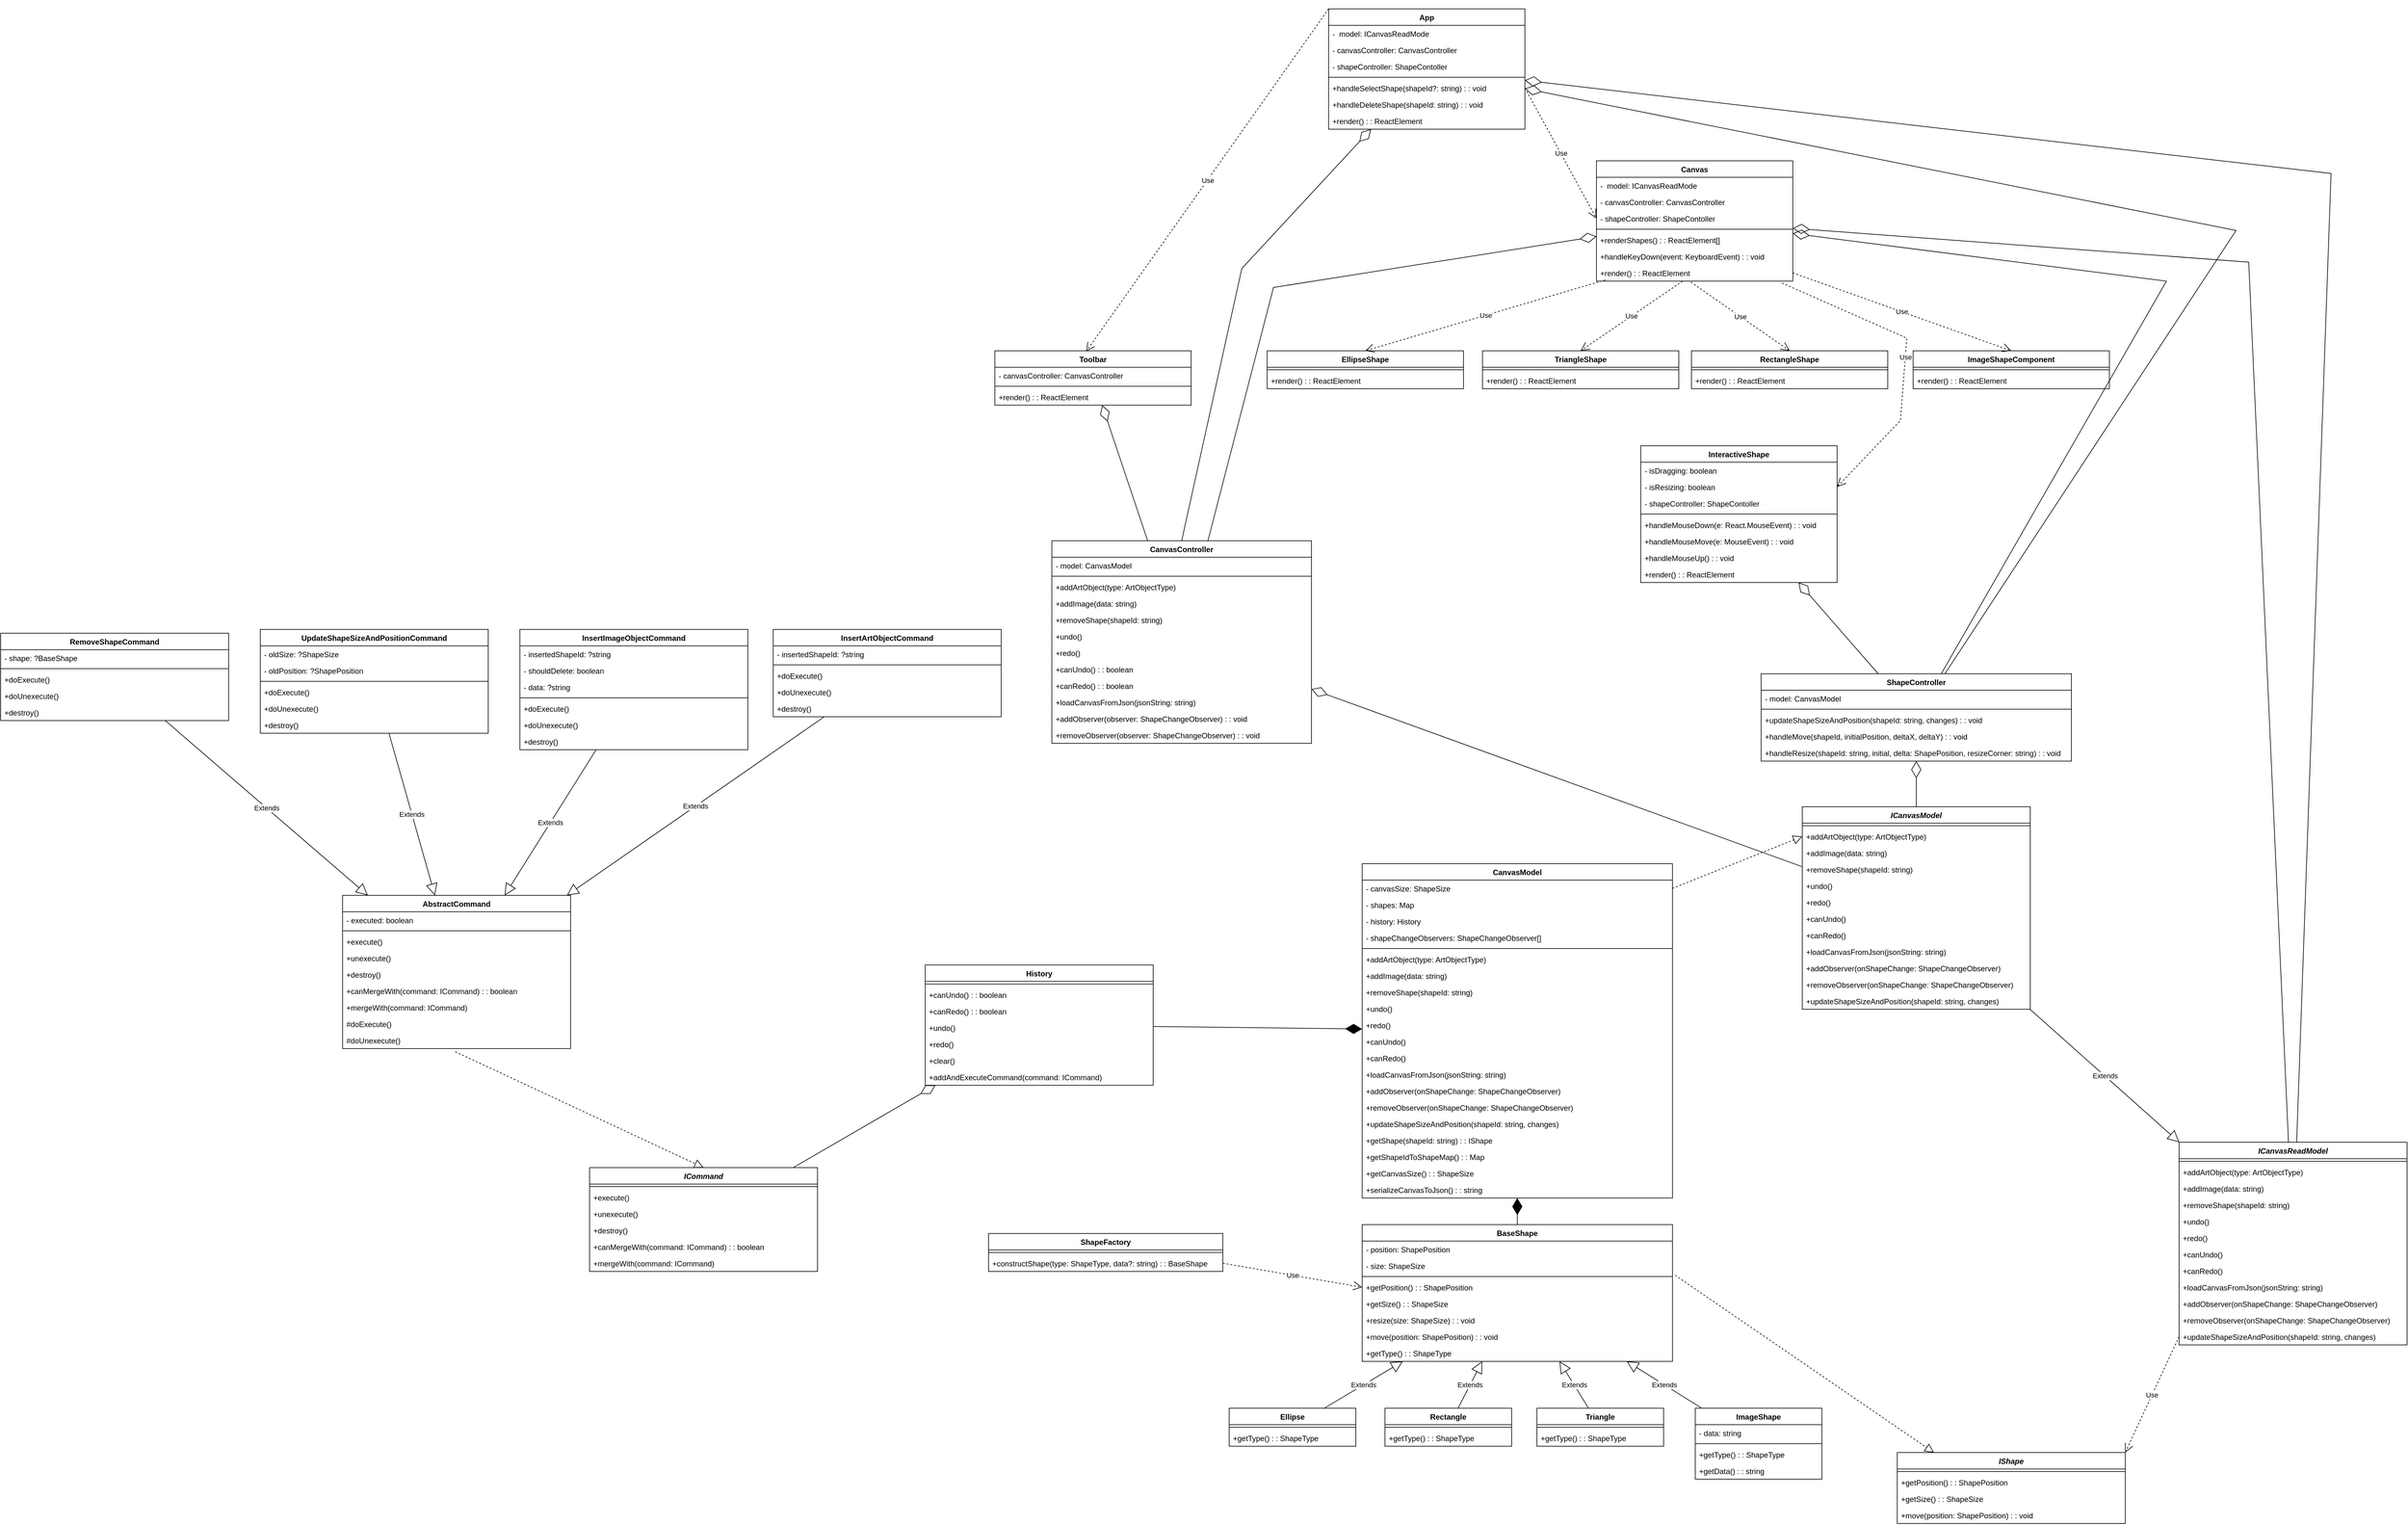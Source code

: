 <mxfile version="25.0.3" pages="2">
  <diagram name="Страница — 1" id="jldHqCPHl5C7Gvd-iOLV">
    <mxGraphModel dx="3310" dy="756" grid="1" gridSize="10" guides="1" tooltips="1" connect="1" arrows="1" fold="1" page="1" pageScale="1" pageWidth="827" pageHeight="1169" math="0" shadow="0">
      <root>
        <mxCell id="0" />
        <mxCell id="1" parent="0" />
        <mxCell id="cc7sxFCVyo9TV1B_5zIe-1" value="App" style="swimlane;fontStyle=1;align=center;verticalAlign=top;childLayout=stackLayout;horizontal=1;startSize=26;horizontalStack=0;resizeParent=1;resizeParentMax=0;resizeLast=0;collapsible=1;marginBottom=0;whiteSpace=wrap;html=1;" parent="1" vertex="1">
          <mxGeometry x="827" y="90" width="310" height="190" as="geometry" />
        </mxCell>
        <mxCell id="cc7sxFCVyo9TV1B_5zIe-2" value="-&amp;nbsp;&amp;nbsp;model: ICanvasReadMode" style="text;strokeColor=none;fillColor=none;align=left;verticalAlign=top;spacingLeft=4;spacingRight=4;overflow=hidden;rotatable=0;points=[[0,0.5],[1,0.5]];portConstraint=eastwest;whiteSpace=wrap;html=1;" parent="cc7sxFCVyo9TV1B_5zIe-1" vertex="1">
          <mxGeometry y="26" width="310" height="26" as="geometry" />
        </mxCell>
        <mxCell id="cc7sxFCVyo9TV1B_5zIe-3" value="-&amp;nbsp;&lt;span style=&quot;background-color: transparent;&quot;&gt;canvasController: CanvasController&lt;/span&gt;" style="text;strokeColor=none;fillColor=none;align=left;verticalAlign=top;spacingLeft=4;spacingRight=4;overflow=hidden;rotatable=0;points=[[0,0.5],[1,0.5]];portConstraint=eastwest;whiteSpace=wrap;html=1;" parent="cc7sxFCVyo9TV1B_5zIe-1" vertex="1">
          <mxGeometry y="52" width="310" height="26" as="geometry" />
        </mxCell>
        <mxCell id="cc7sxFCVyo9TV1B_5zIe-70" value="-&amp;nbsp;shapeController: ShapeContoller" style="text;strokeColor=none;fillColor=none;align=left;verticalAlign=top;spacingLeft=4;spacingRight=4;overflow=hidden;rotatable=0;points=[[0,0.5],[1,0.5]];portConstraint=eastwest;whiteSpace=wrap;html=1;" parent="cc7sxFCVyo9TV1B_5zIe-1" vertex="1">
          <mxGeometry y="78" width="310" height="26" as="geometry" />
        </mxCell>
        <mxCell id="cc7sxFCVyo9TV1B_5zIe-4" value="" style="line;strokeWidth=1;fillColor=none;align=left;verticalAlign=middle;spacingTop=-1;spacingLeft=3;spacingRight=3;rotatable=0;labelPosition=right;points=[];portConstraint=eastwest;strokeColor=inherit;" parent="cc7sxFCVyo9TV1B_5zIe-1" vertex="1">
          <mxGeometry y="104" width="310" height="8" as="geometry" />
        </mxCell>
        <mxCell id="cc7sxFCVyo9TV1B_5zIe-5" value="+handleSelectShape(shapeId?: string) : : void" style="text;strokeColor=none;fillColor=none;align=left;verticalAlign=top;spacingLeft=4;spacingRight=4;overflow=hidden;rotatable=0;points=[[0,0.5],[1,0.5]];portConstraint=eastwest;whiteSpace=wrap;html=1;" parent="cc7sxFCVyo9TV1B_5zIe-1" vertex="1">
          <mxGeometry y="112" width="310" height="26" as="geometry" />
        </mxCell>
        <mxCell id="cc7sxFCVyo9TV1B_5zIe-6" value="+handleDeleteShape(shapeId: string) : : void" style="text;strokeColor=none;fillColor=none;align=left;verticalAlign=top;spacingLeft=4;spacingRight=4;overflow=hidden;rotatable=0;points=[[0,0.5],[1,0.5]];portConstraint=eastwest;whiteSpace=wrap;html=1;" parent="cc7sxFCVyo9TV1B_5zIe-1" vertex="1">
          <mxGeometry y="138" width="310" height="26" as="geometry" />
        </mxCell>
        <mxCell id="cc7sxFCVyo9TV1B_5zIe-7" value="+render() : : ReactElement" style="text;strokeColor=none;fillColor=none;align=left;verticalAlign=top;spacingLeft=4;spacingRight=4;overflow=hidden;rotatable=0;points=[[0,0.5],[1,0.5]];portConstraint=eastwest;whiteSpace=wrap;html=1;" parent="cc7sxFCVyo9TV1B_5zIe-1" vertex="1">
          <mxGeometry y="164" width="310" height="26" as="geometry" />
        </mxCell>
        <mxCell id="cc7sxFCVyo9TV1B_5zIe-71" value="Canvas" style="swimlane;fontStyle=1;align=center;verticalAlign=top;childLayout=stackLayout;horizontal=1;startSize=26;horizontalStack=0;resizeParent=1;resizeParentMax=0;resizeLast=0;collapsible=1;marginBottom=0;whiteSpace=wrap;html=1;" parent="1" vertex="1">
          <mxGeometry x="1250" y="330" width="310" height="190" as="geometry" />
        </mxCell>
        <mxCell id="cc7sxFCVyo9TV1B_5zIe-72" value="-&amp;nbsp;&amp;nbsp;model: ICanvasReadMode" style="text;strokeColor=none;fillColor=none;align=left;verticalAlign=top;spacingLeft=4;spacingRight=4;overflow=hidden;rotatable=0;points=[[0,0.5],[1,0.5]];portConstraint=eastwest;whiteSpace=wrap;html=1;" parent="cc7sxFCVyo9TV1B_5zIe-71" vertex="1">
          <mxGeometry y="26" width="310" height="26" as="geometry" />
        </mxCell>
        <mxCell id="cc7sxFCVyo9TV1B_5zIe-73" value="-&amp;nbsp;&lt;span style=&quot;background-color: transparent;&quot;&gt;canvasController: CanvasController&lt;/span&gt;" style="text;strokeColor=none;fillColor=none;align=left;verticalAlign=top;spacingLeft=4;spacingRight=4;overflow=hidden;rotatable=0;points=[[0,0.5],[1,0.5]];portConstraint=eastwest;whiteSpace=wrap;html=1;" parent="cc7sxFCVyo9TV1B_5zIe-71" vertex="1">
          <mxGeometry y="52" width="310" height="26" as="geometry" />
        </mxCell>
        <mxCell id="cc7sxFCVyo9TV1B_5zIe-74" value="-&amp;nbsp;shapeController: ShapeContoller" style="text;strokeColor=none;fillColor=none;align=left;verticalAlign=top;spacingLeft=4;spacingRight=4;overflow=hidden;rotatable=0;points=[[0,0.5],[1,0.5]];portConstraint=eastwest;whiteSpace=wrap;html=1;" parent="cc7sxFCVyo9TV1B_5zIe-71" vertex="1">
          <mxGeometry y="78" width="310" height="26" as="geometry" />
        </mxCell>
        <mxCell id="cc7sxFCVyo9TV1B_5zIe-75" value="" style="line;strokeWidth=1;fillColor=none;align=left;verticalAlign=middle;spacingTop=-1;spacingLeft=3;spacingRight=3;rotatable=0;labelPosition=right;points=[];portConstraint=eastwest;strokeColor=inherit;" parent="cc7sxFCVyo9TV1B_5zIe-71" vertex="1">
          <mxGeometry y="104" width="310" height="8" as="geometry" />
        </mxCell>
        <mxCell id="cc7sxFCVyo9TV1B_5zIe-76" value="+renderShapes() : : ReactElement[]" style="text;strokeColor=none;fillColor=none;align=left;verticalAlign=top;spacingLeft=4;spacingRight=4;overflow=hidden;rotatable=0;points=[[0,0.5],[1,0.5]];portConstraint=eastwest;whiteSpace=wrap;html=1;" parent="cc7sxFCVyo9TV1B_5zIe-71" vertex="1">
          <mxGeometry y="112" width="310" height="26" as="geometry" />
        </mxCell>
        <mxCell id="cc7sxFCVyo9TV1B_5zIe-77" value="+handleKeyDown(event: KeyboardEvent) : : void" style="text;strokeColor=none;fillColor=none;align=left;verticalAlign=top;spacingLeft=4;spacingRight=4;overflow=hidden;rotatable=0;points=[[0,0.5],[1,0.5]];portConstraint=eastwest;whiteSpace=wrap;html=1;" parent="cc7sxFCVyo9TV1B_5zIe-71" vertex="1">
          <mxGeometry y="138" width="310" height="26" as="geometry" />
        </mxCell>
        <mxCell id="cc7sxFCVyo9TV1B_5zIe-78" value="+render() : : ReactElement" style="text;strokeColor=none;fillColor=none;align=left;verticalAlign=top;spacingLeft=4;spacingRight=4;overflow=hidden;rotatable=0;points=[[0,0.5],[1,0.5]];portConstraint=eastwest;whiteSpace=wrap;html=1;" parent="cc7sxFCVyo9TV1B_5zIe-71" vertex="1">
          <mxGeometry y="164" width="310" height="26" as="geometry" />
        </mxCell>
        <mxCell id="cc7sxFCVyo9TV1B_5zIe-79" value="Toolbar" style="swimlane;fontStyle=1;align=center;verticalAlign=top;childLayout=stackLayout;horizontal=1;startSize=26;horizontalStack=0;resizeParent=1;resizeParentMax=0;resizeLast=0;collapsible=1;marginBottom=0;whiteSpace=wrap;html=1;" parent="1" vertex="1">
          <mxGeometry x="300" y="630" width="310" height="86" as="geometry" />
        </mxCell>
        <mxCell id="cc7sxFCVyo9TV1B_5zIe-80" value="- canvasController: CanvasController" style="text;strokeColor=none;fillColor=none;align=left;verticalAlign=top;spacingLeft=4;spacingRight=4;overflow=hidden;rotatable=0;points=[[0,0.5],[1,0.5]];portConstraint=eastwest;whiteSpace=wrap;html=1;" parent="cc7sxFCVyo9TV1B_5zIe-79" vertex="1">
          <mxGeometry y="26" width="310" height="26" as="geometry" />
        </mxCell>
        <mxCell id="cc7sxFCVyo9TV1B_5zIe-83" value="" style="line;strokeWidth=1;fillColor=none;align=left;verticalAlign=middle;spacingTop=-1;spacingLeft=3;spacingRight=3;rotatable=0;labelPosition=right;points=[];portConstraint=eastwest;strokeColor=inherit;" parent="cc7sxFCVyo9TV1B_5zIe-79" vertex="1">
          <mxGeometry y="52" width="310" height="8" as="geometry" />
        </mxCell>
        <mxCell id="cc7sxFCVyo9TV1B_5zIe-84" value="&lt;div&gt;+render() : : ReactElement&lt;/div&gt;" style="text;strokeColor=none;fillColor=none;align=left;verticalAlign=top;spacingLeft=4;spacingRight=4;overflow=hidden;rotatable=0;points=[[0,0.5],[1,0.5]];portConstraint=eastwest;whiteSpace=wrap;html=1;" parent="cc7sxFCVyo9TV1B_5zIe-79" vertex="1">
          <mxGeometry y="60" width="310" height="26" as="geometry" />
        </mxCell>
        <mxCell id="cc7sxFCVyo9TV1B_5zIe-87" value="EllipseShape" style="swimlane;fontStyle=1;align=center;verticalAlign=top;childLayout=stackLayout;horizontal=1;startSize=26;horizontalStack=0;resizeParent=1;resizeParentMax=0;resizeLast=0;collapsible=1;marginBottom=0;whiteSpace=wrap;html=1;" parent="1" vertex="1">
          <mxGeometry x="730" y="630" width="310" height="60" as="geometry" />
        </mxCell>
        <mxCell id="cc7sxFCVyo9TV1B_5zIe-89" value="" style="line;strokeWidth=1;fillColor=none;align=left;verticalAlign=middle;spacingTop=-1;spacingLeft=3;spacingRight=3;rotatable=0;labelPosition=right;points=[];portConstraint=eastwest;strokeColor=inherit;" parent="cc7sxFCVyo9TV1B_5zIe-87" vertex="1">
          <mxGeometry y="26" width="310" height="8" as="geometry" />
        </mxCell>
        <mxCell id="cc7sxFCVyo9TV1B_5zIe-90" value="&lt;div&gt;+render() : : ReactElement&lt;/div&gt;" style="text;strokeColor=none;fillColor=none;align=left;verticalAlign=top;spacingLeft=4;spacingRight=4;overflow=hidden;rotatable=0;points=[[0,0.5],[1,0.5]];portConstraint=eastwest;whiteSpace=wrap;html=1;" parent="cc7sxFCVyo9TV1B_5zIe-87" vertex="1">
          <mxGeometry y="34" width="310" height="26" as="geometry" />
        </mxCell>
        <mxCell id="cc7sxFCVyo9TV1B_5zIe-91" value="RectangleShape" style="swimlane;fontStyle=1;align=center;verticalAlign=top;childLayout=stackLayout;horizontal=1;startSize=26;horizontalStack=0;resizeParent=1;resizeParentMax=0;resizeLast=0;collapsible=1;marginBottom=0;whiteSpace=wrap;html=1;" parent="1" vertex="1">
          <mxGeometry x="1400" y="630" width="310" height="60" as="geometry" />
        </mxCell>
        <mxCell id="cc7sxFCVyo9TV1B_5zIe-92" value="" style="line;strokeWidth=1;fillColor=none;align=left;verticalAlign=middle;spacingTop=-1;spacingLeft=3;spacingRight=3;rotatable=0;labelPosition=right;points=[];portConstraint=eastwest;strokeColor=inherit;" parent="cc7sxFCVyo9TV1B_5zIe-91" vertex="1">
          <mxGeometry y="26" width="310" height="8" as="geometry" />
        </mxCell>
        <mxCell id="cc7sxFCVyo9TV1B_5zIe-93" value="&lt;div&gt;+render() : : ReactElement&lt;/div&gt;" style="text;strokeColor=none;fillColor=none;align=left;verticalAlign=top;spacingLeft=4;spacingRight=4;overflow=hidden;rotatable=0;points=[[0,0.5],[1,0.5]];portConstraint=eastwest;whiteSpace=wrap;html=1;" parent="cc7sxFCVyo9TV1B_5zIe-91" vertex="1">
          <mxGeometry y="34" width="310" height="26" as="geometry" />
        </mxCell>
        <mxCell id="cc7sxFCVyo9TV1B_5zIe-94" value="TriangleShape" style="swimlane;fontStyle=1;align=center;verticalAlign=top;childLayout=stackLayout;horizontal=1;startSize=26;horizontalStack=0;resizeParent=1;resizeParentMax=0;resizeLast=0;collapsible=1;marginBottom=0;whiteSpace=wrap;html=1;" parent="1" vertex="1">
          <mxGeometry x="1070" y="630" width="310" height="60" as="geometry" />
        </mxCell>
        <mxCell id="cc7sxFCVyo9TV1B_5zIe-95" value="" style="line;strokeWidth=1;fillColor=none;align=left;verticalAlign=middle;spacingTop=-1;spacingLeft=3;spacingRight=3;rotatable=0;labelPosition=right;points=[];portConstraint=eastwest;strokeColor=inherit;" parent="cc7sxFCVyo9TV1B_5zIe-94" vertex="1">
          <mxGeometry y="26" width="310" height="8" as="geometry" />
        </mxCell>
        <mxCell id="cc7sxFCVyo9TV1B_5zIe-96" value="&lt;div&gt;+render() : : ReactElement&lt;/div&gt;" style="text;strokeColor=none;fillColor=none;align=left;verticalAlign=top;spacingLeft=4;spacingRight=4;overflow=hidden;rotatable=0;points=[[0,0.5],[1,0.5]];portConstraint=eastwest;whiteSpace=wrap;html=1;" parent="cc7sxFCVyo9TV1B_5zIe-94" vertex="1">
          <mxGeometry y="34" width="310" height="26" as="geometry" />
        </mxCell>
        <mxCell id="cc7sxFCVyo9TV1B_5zIe-97" value="ImageShapeComponent" style="swimlane;fontStyle=1;align=center;verticalAlign=top;childLayout=stackLayout;horizontal=1;startSize=26;horizontalStack=0;resizeParent=1;resizeParentMax=0;resizeLast=0;collapsible=1;marginBottom=0;whiteSpace=wrap;html=1;" parent="1" vertex="1">
          <mxGeometry x="1750" y="630" width="310" height="60" as="geometry" />
        </mxCell>
        <mxCell id="cc7sxFCVyo9TV1B_5zIe-98" value="" style="line;strokeWidth=1;fillColor=none;align=left;verticalAlign=middle;spacingTop=-1;spacingLeft=3;spacingRight=3;rotatable=0;labelPosition=right;points=[];portConstraint=eastwest;strokeColor=inherit;" parent="cc7sxFCVyo9TV1B_5zIe-97" vertex="1">
          <mxGeometry y="26" width="310" height="8" as="geometry" />
        </mxCell>
        <mxCell id="cc7sxFCVyo9TV1B_5zIe-99" value="&lt;div&gt;+render() : : ReactElement&lt;/div&gt;" style="text;strokeColor=none;fillColor=none;align=left;verticalAlign=top;spacingLeft=4;spacingRight=4;overflow=hidden;rotatable=0;points=[[0,0.5],[1,0.5]];portConstraint=eastwest;whiteSpace=wrap;html=1;" parent="cc7sxFCVyo9TV1B_5zIe-97" vertex="1">
          <mxGeometry y="34" width="310" height="26" as="geometry" />
        </mxCell>
        <mxCell id="cc7sxFCVyo9TV1B_5zIe-100" value="Use" style="endArrow=open;endSize=12;dashed=1;html=1;rounded=0;entryX=0.5;entryY=0;entryDx=0;entryDy=0;" parent="1" source="cc7sxFCVyo9TV1B_5zIe-78" target="cc7sxFCVyo9TV1B_5zIe-94" edge="1">
          <mxGeometry width="160" relative="1" as="geometry">
            <mxPoint x="970" y="530" as="sourcePoint" />
            <mxPoint x="1380" y="500" as="targetPoint" />
          </mxGeometry>
        </mxCell>
        <mxCell id="cc7sxFCVyo9TV1B_5zIe-101" value="Use" style="endArrow=open;endSize=12;dashed=1;html=1;rounded=0;entryX=0.5;entryY=0;entryDx=0;entryDy=0;exitX=0.481;exitY=1.06;exitDx=0;exitDy=0;exitPerimeter=0;" parent="1" source="cc7sxFCVyo9TV1B_5zIe-78" target="cc7sxFCVyo9TV1B_5zIe-91" edge="1">
          <mxGeometry width="160" relative="1" as="geometry">
            <mxPoint x="1396" y="530" as="sourcePoint" />
            <mxPoint x="1235" y="640" as="targetPoint" />
          </mxGeometry>
        </mxCell>
        <mxCell id="cc7sxFCVyo9TV1B_5zIe-102" value="Use" style="endArrow=open;endSize=12;dashed=1;html=1;rounded=0;entryX=0.5;entryY=0;entryDx=0;entryDy=0;exitX=0.046;exitY=0.923;exitDx=0;exitDy=0;exitPerimeter=0;" parent="1" source="cc7sxFCVyo9TV1B_5zIe-78" target="cc7sxFCVyo9TV1B_5zIe-87" edge="1">
          <mxGeometry width="160" relative="1" as="geometry">
            <mxPoint x="970" y="477" as="sourcePoint" />
            <mxPoint x="1126" y="585" as="targetPoint" />
          </mxGeometry>
        </mxCell>
        <mxCell id="cc7sxFCVyo9TV1B_5zIe-103" value="Use" style="endArrow=open;endSize=12;dashed=1;html=1;rounded=0;entryX=0.5;entryY=0;entryDx=0;entryDy=0;exitX=1;exitY=0.5;exitDx=0;exitDy=0;" parent="1" source="cc7sxFCVyo9TV1B_5zIe-78" target="cc7sxFCVyo9TV1B_5zIe-97" edge="1">
          <mxGeometry width="160" relative="1" as="geometry">
            <mxPoint x="1919" y="450" as="sourcePoint" />
            <mxPoint x="1540" y="562" as="targetPoint" />
          </mxGeometry>
        </mxCell>
        <mxCell id="cc7sxFCVyo9TV1B_5zIe-104" value="Use" style="endArrow=open;endSize=12;dashed=1;html=1;rounded=0;entryX=0;entryY=0.5;entryDx=0;entryDy=0;exitX=1;exitY=0.5;exitDx=0;exitDy=0;" parent="1" source="cc7sxFCVyo9TV1B_5zIe-5" target="cc7sxFCVyo9TV1B_5zIe-74" edge="1">
          <mxGeometry width="160" relative="1" as="geometry">
            <mxPoint x="1274" y="528" as="sourcePoint" />
            <mxPoint x="895" y="640" as="targetPoint" />
          </mxGeometry>
        </mxCell>
        <mxCell id="cc7sxFCVyo9TV1B_5zIe-105" value="InteractiveShape" style="swimlane;fontStyle=1;align=center;verticalAlign=top;childLayout=stackLayout;horizontal=1;startSize=26;horizontalStack=0;resizeParent=1;resizeParentMax=0;resizeLast=0;collapsible=1;marginBottom=0;whiteSpace=wrap;html=1;" parent="1" vertex="1">
          <mxGeometry x="1320" y="780" width="310" height="216" as="geometry" />
        </mxCell>
        <mxCell id="cc7sxFCVyo9TV1B_5zIe-106" value="- isDragging: boolean" style="text;strokeColor=none;fillColor=none;align=left;verticalAlign=top;spacingLeft=4;spacingRight=4;overflow=hidden;rotatable=0;points=[[0,0.5],[1,0.5]];portConstraint=eastwest;whiteSpace=wrap;html=1;" parent="cc7sxFCVyo9TV1B_5zIe-105" vertex="1">
          <mxGeometry y="26" width="310" height="26" as="geometry" />
        </mxCell>
        <mxCell id="cc7sxFCVyo9TV1B_5zIe-107" value="- isResizing: boolean" style="text;strokeColor=none;fillColor=none;align=left;verticalAlign=top;spacingLeft=4;spacingRight=4;overflow=hidden;rotatable=0;points=[[0,0.5],[1,0.5]];portConstraint=eastwest;whiteSpace=wrap;html=1;" parent="cc7sxFCVyo9TV1B_5zIe-105" vertex="1">
          <mxGeometry y="52" width="310" height="26" as="geometry" />
        </mxCell>
        <mxCell id="cc7sxFCVyo9TV1B_5zIe-108" value="- shapeController: ShapeContoller" style="text;strokeColor=none;fillColor=none;align=left;verticalAlign=top;spacingLeft=4;spacingRight=4;overflow=hidden;rotatable=0;points=[[0,0.5],[1,0.5]];portConstraint=eastwest;whiteSpace=wrap;html=1;" parent="cc7sxFCVyo9TV1B_5zIe-105" vertex="1">
          <mxGeometry y="78" width="310" height="26" as="geometry" />
        </mxCell>
        <mxCell id="cc7sxFCVyo9TV1B_5zIe-109" value="" style="line;strokeWidth=1;fillColor=none;align=left;verticalAlign=middle;spacingTop=-1;spacingLeft=3;spacingRight=3;rotatable=0;labelPosition=right;points=[];portConstraint=eastwest;strokeColor=inherit;" parent="cc7sxFCVyo9TV1B_5zIe-105" vertex="1">
          <mxGeometry y="104" width="310" height="8" as="geometry" />
        </mxCell>
        <mxCell id="cc7sxFCVyo9TV1B_5zIe-110" value="+handleMouseDown(e: React.MouseEvent) : : void" style="text;strokeColor=none;fillColor=none;align=left;verticalAlign=top;spacingLeft=4;spacingRight=4;overflow=hidden;rotatable=0;points=[[0,0.5],[1,0.5]];portConstraint=eastwest;whiteSpace=wrap;html=1;" parent="cc7sxFCVyo9TV1B_5zIe-105" vertex="1">
          <mxGeometry y="112" width="310" height="26" as="geometry" />
        </mxCell>
        <mxCell id="cc7sxFCVyo9TV1B_5zIe-111" value="+handleMouseMove(e: MouseEvent) : : void" style="text;strokeColor=none;fillColor=none;align=left;verticalAlign=top;spacingLeft=4;spacingRight=4;overflow=hidden;rotatable=0;points=[[0,0.5],[1,0.5]];portConstraint=eastwest;whiteSpace=wrap;html=1;" parent="cc7sxFCVyo9TV1B_5zIe-105" vertex="1">
          <mxGeometry y="138" width="310" height="26" as="geometry" />
        </mxCell>
        <mxCell id="cc7sxFCVyo9TV1B_5zIe-113" value="+handleMouseUp() : : void" style="text;strokeColor=none;fillColor=none;align=left;verticalAlign=top;spacingLeft=4;spacingRight=4;overflow=hidden;rotatable=0;points=[[0,0.5],[1,0.5]];portConstraint=eastwest;whiteSpace=wrap;html=1;" parent="cc7sxFCVyo9TV1B_5zIe-105" vertex="1">
          <mxGeometry y="164" width="310" height="26" as="geometry" />
        </mxCell>
        <mxCell id="cc7sxFCVyo9TV1B_5zIe-112" value="+render() : : ReactElement" style="text;strokeColor=none;fillColor=none;align=left;verticalAlign=top;spacingLeft=4;spacingRight=4;overflow=hidden;rotatable=0;points=[[0,0.5],[1,0.5]];portConstraint=eastwest;whiteSpace=wrap;html=1;" parent="cc7sxFCVyo9TV1B_5zIe-105" vertex="1">
          <mxGeometry y="190" width="310" height="26" as="geometry" />
        </mxCell>
        <mxCell id="cc7sxFCVyo9TV1B_5zIe-114" value="ShapeController" style="swimlane;fontStyle=1;align=center;verticalAlign=top;childLayout=stackLayout;horizontal=1;startSize=26;horizontalStack=0;resizeParent=1;resizeParentMax=0;resizeLast=0;collapsible=1;marginBottom=0;whiteSpace=wrap;html=1;" parent="1" vertex="1">
          <mxGeometry x="1510" y="1140" width="490" height="138" as="geometry" />
        </mxCell>
        <mxCell id="cc7sxFCVyo9TV1B_5zIe-115" value="- model: CanvasModel" style="text;strokeColor=none;fillColor=none;align=left;verticalAlign=top;spacingLeft=4;spacingRight=4;overflow=hidden;rotatable=0;points=[[0,0.5],[1,0.5]];portConstraint=eastwest;whiteSpace=wrap;html=1;" parent="cc7sxFCVyo9TV1B_5zIe-114" vertex="1">
          <mxGeometry y="26" width="490" height="26" as="geometry" />
        </mxCell>
        <mxCell id="cc7sxFCVyo9TV1B_5zIe-118" value="" style="line;strokeWidth=1;fillColor=none;align=left;verticalAlign=middle;spacingTop=-1;spacingLeft=3;spacingRight=3;rotatable=0;labelPosition=right;points=[];portConstraint=eastwest;strokeColor=inherit;" parent="cc7sxFCVyo9TV1B_5zIe-114" vertex="1">
          <mxGeometry y="52" width="490" height="8" as="geometry" />
        </mxCell>
        <mxCell id="cc7sxFCVyo9TV1B_5zIe-119" value="+updateShapeSizeAndPosition(shapeId: string, changes) : : void" style="text;strokeColor=none;fillColor=none;align=left;verticalAlign=top;spacingLeft=4;spacingRight=4;overflow=hidden;rotatable=0;points=[[0,0.5],[1,0.5]];portConstraint=eastwest;whiteSpace=wrap;html=1;" parent="cc7sxFCVyo9TV1B_5zIe-114" vertex="1">
          <mxGeometry y="60" width="490" height="26" as="geometry" />
        </mxCell>
        <mxCell id="cc7sxFCVyo9TV1B_5zIe-120" value="+handleMove(shapeId, initialPosition, deltaX, deltaY) : : void" style="text;strokeColor=none;fillColor=none;align=left;verticalAlign=top;spacingLeft=4;spacingRight=4;overflow=hidden;rotatable=0;points=[[0,0.5],[1,0.5]];portConstraint=eastwest;whiteSpace=wrap;html=1;" parent="cc7sxFCVyo9TV1B_5zIe-114" vertex="1">
          <mxGeometry y="86" width="490" height="26" as="geometry" />
        </mxCell>
        <mxCell id="cc7sxFCVyo9TV1B_5zIe-121" value="+handleResize(shapeId: string, initial, delta: ShapePosition, resizeCorner: string) : : void" style="text;strokeColor=none;fillColor=none;align=left;verticalAlign=top;spacingLeft=4;spacingRight=4;overflow=hidden;rotatable=0;points=[[0,0.5],[1,0.5]];portConstraint=eastwest;whiteSpace=wrap;html=1;" parent="cc7sxFCVyo9TV1B_5zIe-114" vertex="1">
          <mxGeometry y="112" width="490" height="26" as="geometry" />
        </mxCell>
        <mxCell id="cc7sxFCVyo9TV1B_5zIe-123" value="CanvasController" style="swimlane;fontStyle=1;align=center;verticalAlign=top;childLayout=stackLayout;horizontal=1;startSize=26;horizontalStack=0;resizeParent=1;resizeParentMax=0;resizeLast=0;collapsible=1;marginBottom=0;whiteSpace=wrap;html=1;" parent="1" vertex="1">
          <mxGeometry x="390" y="930" width="410" height="320" as="geometry" />
        </mxCell>
        <mxCell id="cc7sxFCVyo9TV1B_5zIe-124" value="- model: CanvasModel" style="text;strokeColor=none;fillColor=none;align=left;verticalAlign=top;spacingLeft=4;spacingRight=4;overflow=hidden;rotatable=0;points=[[0,0.5],[1,0.5]];portConstraint=eastwest;whiteSpace=wrap;html=1;" parent="cc7sxFCVyo9TV1B_5zIe-123" vertex="1">
          <mxGeometry y="26" width="410" height="26" as="geometry" />
        </mxCell>
        <mxCell id="cc7sxFCVyo9TV1B_5zIe-127" value="" style="line;strokeWidth=1;fillColor=none;align=left;verticalAlign=middle;spacingTop=-1;spacingLeft=3;spacingRight=3;rotatable=0;labelPosition=right;points=[];portConstraint=eastwest;strokeColor=inherit;" parent="cc7sxFCVyo9TV1B_5zIe-123" vertex="1">
          <mxGeometry y="52" width="410" height="8" as="geometry" />
        </mxCell>
        <mxCell id="cc7sxFCVyo9TV1B_5zIe-128" value="+addArtObject(type: ArtObjectType)" style="text;strokeColor=none;fillColor=none;align=left;verticalAlign=top;spacingLeft=4;spacingRight=4;overflow=hidden;rotatable=0;points=[[0,0.5],[1,0.5]];portConstraint=eastwest;whiteSpace=wrap;html=1;" parent="cc7sxFCVyo9TV1B_5zIe-123" vertex="1">
          <mxGeometry y="60" width="410" height="26" as="geometry" />
        </mxCell>
        <mxCell id="cc7sxFCVyo9TV1B_5zIe-129" value="+addImage(data: string)" style="text;strokeColor=none;fillColor=none;align=left;verticalAlign=top;spacingLeft=4;spacingRight=4;overflow=hidden;rotatable=0;points=[[0,0.5],[1,0.5]];portConstraint=eastwest;whiteSpace=wrap;html=1;" parent="cc7sxFCVyo9TV1B_5zIe-123" vertex="1">
          <mxGeometry y="86" width="410" height="26" as="geometry" />
        </mxCell>
        <mxCell id="cc7sxFCVyo9TV1B_5zIe-130" value="+removeShape(shapeId: string)" style="text;strokeColor=none;fillColor=none;align=left;verticalAlign=top;spacingLeft=4;spacingRight=4;overflow=hidden;rotatable=0;points=[[0,0.5],[1,0.5]];portConstraint=eastwest;whiteSpace=wrap;html=1;" parent="cc7sxFCVyo9TV1B_5zIe-123" vertex="1">
          <mxGeometry y="112" width="410" height="26" as="geometry" />
        </mxCell>
        <mxCell id="cc7sxFCVyo9TV1B_5zIe-131" value="+undo()" style="text;strokeColor=none;fillColor=none;align=left;verticalAlign=top;spacingLeft=4;spacingRight=4;overflow=hidden;rotatable=0;points=[[0,0.5],[1,0.5]];portConstraint=eastwest;whiteSpace=wrap;html=1;" parent="cc7sxFCVyo9TV1B_5zIe-123" vertex="1">
          <mxGeometry y="138" width="410" height="26" as="geometry" />
        </mxCell>
        <mxCell id="cc7sxFCVyo9TV1B_5zIe-135" value="+redo()" style="text;strokeColor=none;fillColor=none;align=left;verticalAlign=top;spacingLeft=4;spacingRight=4;overflow=hidden;rotatable=0;points=[[0,0.5],[1,0.5]];portConstraint=eastwest;whiteSpace=wrap;html=1;" parent="cc7sxFCVyo9TV1B_5zIe-123" vertex="1">
          <mxGeometry y="164" width="410" height="26" as="geometry" />
        </mxCell>
        <mxCell id="cc7sxFCVyo9TV1B_5zIe-134" value="+canUndo() : : boolean" style="text;strokeColor=none;fillColor=none;align=left;verticalAlign=top;spacingLeft=4;spacingRight=4;overflow=hidden;rotatable=0;points=[[0,0.5],[1,0.5]];portConstraint=eastwest;whiteSpace=wrap;html=1;" parent="cc7sxFCVyo9TV1B_5zIe-123" vertex="1">
          <mxGeometry y="190" width="410" height="26" as="geometry" />
        </mxCell>
        <mxCell id="cc7sxFCVyo9TV1B_5zIe-133" value="+canRedo() : : boolean" style="text;strokeColor=none;fillColor=none;align=left;verticalAlign=top;spacingLeft=4;spacingRight=4;overflow=hidden;rotatable=0;points=[[0,0.5],[1,0.5]];portConstraint=eastwest;whiteSpace=wrap;html=1;" parent="cc7sxFCVyo9TV1B_5zIe-123" vertex="1">
          <mxGeometry y="216" width="410" height="26" as="geometry" />
        </mxCell>
        <mxCell id="cc7sxFCVyo9TV1B_5zIe-136" value="+loadCanvasFromJson(jsonString: string)" style="text;strokeColor=none;fillColor=none;align=left;verticalAlign=top;spacingLeft=4;spacingRight=4;overflow=hidden;rotatable=0;points=[[0,0.5],[1,0.5]];portConstraint=eastwest;whiteSpace=wrap;html=1;" parent="cc7sxFCVyo9TV1B_5zIe-123" vertex="1">
          <mxGeometry y="242" width="410" height="26" as="geometry" />
        </mxCell>
        <mxCell id="cc7sxFCVyo9TV1B_5zIe-137" value="+addObserver(observer: ShapeChangeObserver) : : void" style="text;strokeColor=none;fillColor=none;align=left;verticalAlign=top;spacingLeft=4;spacingRight=4;overflow=hidden;rotatable=0;points=[[0,0.5],[1,0.5]];portConstraint=eastwest;whiteSpace=wrap;html=1;" parent="cc7sxFCVyo9TV1B_5zIe-123" vertex="1">
          <mxGeometry y="268" width="410" height="26" as="geometry" />
        </mxCell>
        <mxCell id="cc7sxFCVyo9TV1B_5zIe-132" value="+removeObserver(observer: ShapeChangeObserver) : : void" style="text;strokeColor=none;fillColor=none;align=left;verticalAlign=top;spacingLeft=4;spacingRight=4;overflow=hidden;rotatable=0;points=[[0,0.5],[1,0.5]];portConstraint=eastwest;whiteSpace=wrap;html=1;" parent="cc7sxFCVyo9TV1B_5zIe-123" vertex="1">
          <mxGeometry y="294" width="410" height="26" as="geometry" />
        </mxCell>
        <mxCell id="cc7sxFCVyo9TV1B_5zIe-138" value="CanvasModel" style="swimlane;fontStyle=1;align=center;verticalAlign=top;childLayout=stackLayout;horizontal=1;startSize=26;horizontalStack=0;resizeParent=1;resizeParentMax=0;resizeLast=0;collapsible=1;marginBottom=0;whiteSpace=wrap;html=1;" parent="1" vertex="1">
          <mxGeometry x="880" y="1440" width="490" height="528" as="geometry" />
        </mxCell>
        <mxCell id="cc7sxFCVyo9TV1B_5zIe-144" value="- canvasSize: ShapeSize" style="text;strokeColor=none;fillColor=none;align=left;verticalAlign=top;spacingLeft=4;spacingRight=4;overflow=hidden;rotatable=0;points=[[0,0.5],[1,0.5]];portConstraint=eastwest;whiteSpace=wrap;html=1;" parent="cc7sxFCVyo9TV1B_5zIe-138" vertex="1">
          <mxGeometry y="26" width="490" height="26" as="geometry" />
        </mxCell>
        <mxCell id="cc7sxFCVyo9TV1B_5zIe-145" value="- shapes: Map" style="text;strokeColor=none;fillColor=none;align=left;verticalAlign=top;spacingLeft=4;spacingRight=4;overflow=hidden;rotatable=0;points=[[0,0.5],[1,0.5]];portConstraint=eastwest;whiteSpace=wrap;html=1;" parent="cc7sxFCVyo9TV1B_5zIe-138" vertex="1">
          <mxGeometry y="52" width="490" height="26" as="geometry" />
        </mxCell>
        <mxCell id="cc7sxFCVyo9TV1B_5zIe-146" value="- history: History" style="text;strokeColor=none;fillColor=none;align=left;verticalAlign=top;spacingLeft=4;spacingRight=4;overflow=hidden;rotatable=0;points=[[0,0.5],[1,0.5]];portConstraint=eastwest;whiteSpace=wrap;html=1;" parent="cc7sxFCVyo9TV1B_5zIe-138" vertex="1">
          <mxGeometry y="78" width="490" height="26" as="geometry" />
        </mxCell>
        <mxCell id="cc7sxFCVyo9TV1B_5zIe-139" value="- shapeChangeObservers: ShapeChangeObserver[]" style="text;strokeColor=none;fillColor=none;align=left;verticalAlign=top;spacingLeft=4;spacingRight=4;overflow=hidden;rotatable=0;points=[[0,0.5],[1,0.5]];portConstraint=eastwest;whiteSpace=wrap;html=1;" parent="cc7sxFCVyo9TV1B_5zIe-138" vertex="1">
          <mxGeometry y="104" width="490" height="26" as="geometry" />
        </mxCell>
        <mxCell id="cc7sxFCVyo9TV1B_5zIe-140" value="" style="line;strokeWidth=1;fillColor=none;align=left;verticalAlign=middle;spacingTop=-1;spacingLeft=3;spacingRight=3;rotatable=0;labelPosition=right;points=[];portConstraint=eastwest;strokeColor=inherit;" parent="cc7sxFCVyo9TV1B_5zIe-138" vertex="1">
          <mxGeometry y="130" width="490" height="8" as="geometry" />
        </mxCell>
        <mxCell id="cc7sxFCVyo9TV1B_5zIe-141" value="+addArtObject(type: ArtObjectType)" style="text;strokeColor=none;fillColor=none;align=left;verticalAlign=top;spacingLeft=4;spacingRight=4;overflow=hidden;rotatable=0;points=[[0,0.5],[1,0.5]];portConstraint=eastwest;whiteSpace=wrap;html=1;" parent="cc7sxFCVyo9TV1B_5zIe-138" vertex="1">
          <mxGeometry y="138" width="490" height="26" as="geometry" />
        </mxCell>
        <mxCell id="cc7sxFCVyo9TV1B_5zIe-142" value="+addImage(data: string)" style="text;strokeColor=none;fillColor=none;align=left;verticalAlign=top;spacingLeft=4;spacingRight=4;overflow=hidden;rotatable=0;points=[[0,0.5],[1,0.5]];portConstraint=eastwest;whiteSpace=wrap;html=1;" parent="cc7sxFCVyo9TV1B_5zIe-138" vertex="1">
          <mxGeometry y="164" width="490" height="26" as="geometry" />
        </mxCell>
        <mxCell id="cc7sxFCVyo9TV1B_5zIe-147" value="+removeShape(shapeId: string)" style="text;strokeColor=none;fillColor=none;align=left;verticalAlign=top;spacingLeft=4;spacingRight=4;overflow=hidden;rotatable=0;points=[[0,0.5],[1,0.5]];portConstraint=eastwest;whiteSpace=wrap;html=1;" parent="cc7sxFCVyo9TV1B_5zIe-138" vertex="1">
          <mxGeometry y="190" width="490" height="26" as="geometry" />
        </mxCell>
        <mxCell id="cc7sxFCVyo9TV1B_5zIe-148" value="+undo()" style="text;strokeColor=none;fillColor=none;align=left;verticalAlign=top;spacingLeft=4;spacingRight=4;overflow=hidden;rotatable=0;points=[[0,0.5],[1,0.5]];portConstraint=eastwest;whiteSpace=wrap;html=1;" parent="cc7sxFCVyo9TV1B_5zIe-138" vertex="1">
          <mxGeometry y="216" width="490" height="26" as="geometry" />
        </mxCell>
        <mxCell id="cc7sxFCVyo9TV1B_5zIe-149" value="+redo()" style="text;strokeColor=none;fillColor=none;align=left;verticalAlign=top;spacingLeft=4;spacingRight=4;overflow=hidden;rotatable=0;points=[[0,0.5],[1,0.5]];portConstraint=eastwest;whiteSpace=wrap;html=1;" parent="cc7sxFCVyo9TV1B_5zIe-138" vertex="1">
          <mxGeometry y="242" width="490" height="26" as="geometry" />
        </mxCell>
        <mxCell id="cc7sxFCVyo9TV1B_5zIe-143" value="+canUndo()" style="text;strokeColor=none;fillColor=none;align=left;verticalAlign=top;spacingLeft=4;spacingRight=4;overflow=hidden;rotatable=0;points=[[0,0.5],[1,0.5]];portConstraint=eastwest;whiteSpace=wrap;html=1;" parent="cc7sxFCVyo9TV1B_5zIe-138" vertex="1">
          <mxGeometry y="268" width="490" height="26" as="geometry" />
        </mxCell>
        <mxCell id="cc7sxFCVyo9TV1B_5zIe-151" value="+canRedo()" style="text;strokeColor=none;fillColor=none;align=left;verticalAlign=top;spacingLeft=4;spacingRight=4;overflow=hidden;rotatable=0;points=[[0,0.5],[1,0.5]];portConstraint=eastwest;whiteSpace=wrap;html=1;" parent="cc7sxFCVyo9TV1B_5zIe-138" vertex="1">
          <mxGeometry y="294" width="490" height="26" as="geometry" />
        </mxCell>
        <mxCell id="cc7sxFCVyo9TV1B_5zIe-152" value="+loadCanvasFromJson(jsonString: string)" style="text;strokeColor=none;fillColor=none;align=left;verticalAlign=top;spacingLeft=4;spacingRight=4;overflow=hidden;rotatable=0;points=[[0,0.5],[1,0.5]];portConstraint=eastwest;whiteSpace=wrap;html=1;" parent="cc7sxFCVyo9TV1B_5zIe-138" vertex="1">
          <mxGeometry y="320" width="490" height="26" as="geometry" />
        </mxCell>
        <mxCell id="cc7sxFCVyo9TV1B_5zIe-153" value="+addObserver(onShapeChange: ShapeChangeObserver)" style="text;strokeColor=none;fillColor=none;align=left;verticalAlign=top;spacingLeft=4;spacingRight=4;overflow=hidden;rotatable=0;points=[[0,0.5],[1,0.5]];portConstraint=eastwest;whiteSpace=wrap;html=1;" parent="cc7sxFCVyo9TV1B_5zIe-138" vertex="1">
          <mxGeometry y="346" width="490" height="26" as="geometry" />
        </mxCell>
        <mxCell id="cc7sxFCVyo9TV1B_5zIe-154" value="+removeObserver(onShapeChange: ShapeChangeObserver)" style="text;strokeColor=none;fillColor=none;align=left;verticalAlign=top;spacingLeft=4;spacingRight=4;overflow=hidden;rotatable=0;points=[[0,0.5],[1,0.5]];portConstraint=eastwest;whiteSpace=wrap;html=1;" parent="cc7sxFCVyo9TV1B_5zIe-138" vertex="1">
          <mxGeometry y="372" width="490" height="26" as="geometry" />
        </mxCell>
        <mxCell id="cc7sxFCVyo9TV1B_5zIe-155" value="+updateShapeSizeAndPosition(shapeId: string, changes)" style="text;strokeColor=none;fillColor=none;align=left;verticalAlign=top;spacingLeft=4;spacingRight=4;overflow=hidden;rotatable=0;points=[[0,0.5],[1,0.5]];portConstraint=eastwest;whiteSpace=wrap;html=1;" parent="cc7sxFCVyo9TV1B_5zIe-138" vertex="1">
          <mxGeometry y="398" width="490" height="26" as="geometry" />
        </mxCell>
        <mxCell id="cc7sxFCVyo9TV1B_5zIe-150" value="+getShape(shapeId: string) : : IShape" style="text;strokeColor=none;fillColor=none;align=left;verticalAlign=top;spacingLeft=4;spacingRight=4;overflow=hidden;rotatable=0;points=[[0,0.5],[1,0.5]];portConstraint=eastwest;whiteSpace=wrap;html=1;" parent="cc7sxFCVyo9TV1B_5zIe-138" vertex="1">
          <mxGeometry y="424" width="490" height="26" as="geometry" />
        </mxCell>
        <mxCell id="cc7sxFCVyo9TV1B_5zIe-156" value="+getShapeIdToShapeMap() : : Map" style="text;strokeColor=none;fillColor=none;align=left;verticalAlign=top;spacingLeft=4;spacingRight=4;overflow=hidden;rotatable=0;points=[[0,0.5],[1,0.5]];portConstraint=eastwest;whiteSpace=wrap;html=1;" parent="cc7sxFCVyo9TV1B_5zIe-138" vertex="1">
          <mxGeometry y="450" width="490" height="26" as="geometry" />
        </mxCell>
        <mxCell id="cc7sxFCVyo9TV1B_5zIe-157" value="+getCanvasSize() : : ShapeSize" style="text;strokeColor=none;fillColor=none;align=left;verticalAlign=top;spacingLeft=4;spacingRight=4;overflow=hidden;rotatable=0;points=[[0,0.5],[1,0.5]];portConstraint=eastwest;whiteSpace=wrap;html=1;" parent="cc7sxFCVyo9TV1B_5zIe-138" vertex="1">
          <mxGeometry y="476" width="490" height="26" as="geometry" />
        </mxCell>
        <mxCell id="cc7sxFCVyo9TV1B_5zIe-158" value="+serializeCanvasToJson() : : string" style="text;strokeColor=none;fillColor=none;align=left;verticalAlign=top;spacingLeft=4;spacingRight=4;overflow=hidden;rotatable=0;points=[[0,0.5],[1,0.5]];portConstraint=eastwest;whiteSpace=wrap;html=1;" parent="cc7sxFCVyo9TV1B_5zIe-138" vertex="1">
          <mxGeometry y="502" width="490" height="26" as="geometry" />
        </mxCell>
        <mxCell id="cc7sxFCVyo9TV1B_5zIe-159" value="BaseShape" style="swimlane;fontStyle=1;align=center;verticalAlign=top;childLayout=stackLayout;horizontal=1;startSize=26;horizontalStack=0;resizeParent=1;resizeParentMax=0;resizeLast=0;collapsible=1;marginBottom=0;whiteSpace=wrap;html=1;" parent="1" vertex="1">
          <mxGeometry x="880" y="2010" width="490" height="216" as="geometry" />
        </mxCell>
        <mxCell id="cc7sxFCVyo9TV1B_5zIe-160" value="- position: ShapePosition" style="text;strokeColor=none;fillColor=none;align=left;verticalAlign=top;spacingLeft=4;spacingRight=4;overflow=hidden;rotatable=0;points=[[0,0.5],[1,0.5]];portConstraint=eastwest;whiteSpace=wrap;html=1;" parent="cc7sxFCVyo9TV1B_5zIe-159" vertex="1">
          <mxGeometry y="26" width="490" height="26" as="geometry" />
        </mxCell>
        <mxCell id="cc7sxFCVyo9TV1B_5zIe-165" value="- size: ShapeSize" style="text;strokeColor=none;fillColor=none;align=left;verticalAlign=top;spacingLeft=4;spacingRight=4;overflow=hidden;rotatable=0;points=[[0,0.5],[1,0.5]];portConstraint=eastwest;whiteSpace=wrap;html=1;" parent="cc7sxFCVyo9TV1B_5zIe-159" vertex="1">
          <mxGeometry y="52" width="490" height="26" as="geometry" />
        </mxCell>
        <mxCell id="cc7sxFCVyo9TV1B_5zIe-161" value="" style="line;strokeWidth=1;fillColor=none;align=left;verticalAlign=middle;spacingTop=-1;spacingLeft=3;spacingRight=3;rotatable=0;labelPosition=right;points=[];portConstraint=eastwest;strokeColor=inherit;" parent="cc7sxFCVyo9TV1B_5zIe-159" vertex="1">
          <mxGeometry y="78" width="490" height="8" as="geometry" />
        </mxCell>
        <mxCell id="cc7sxFCVyo9TV1B_5zIe-162" value="+getPosition() : : ShapePosition" style="text;strokeColor=none;fillColor=none;align=left;verticalAlign=top;spacingLeft=4;spacingRight=4;overflow=hidden;rotatable=0;points=[[0,0.5],[1,0.5]];portConstraint=eastwest;whiteSpace=wrap;html=1;" parent="cc7sxFCVyo9TV1B_5zIe-159" vertex="1">
          <mxGeometry y="86" width="490" height="26" as="geometry" />
        </mxCell>
        <mxCell id="cc7sxFCVyo9TV1B_5zIe-163" value="+getSize() : : ShapeSize" style="text;strokeColor=none;fillColor=none;align=left;verticalAlign=top;spacingLeft=4;spacingRight=4;overflow=hidden;rotatable=0;points=[[0,0.5],[1,0.5]];portConstraint=eastwest;whiteSpace=wrap;html=1;" parent="cc7sxFCVyo9TV1B_5zIe-159" vertex="1">
          <mxGeometry y="112" width="490" height="26" as="geometry" />
        </mxCell>
        <mxCell id="cc7sxFCVyo9TV1B_5zIe-166" value="+resize(size: ShapeSize) : : void" style="text;strokeColor=none;fillColor=none;align=left;verticalAlign=top;spacingLeft=4;spacingRight=4;overflow=hidden;rotatable=0;points=[[0,0.5],[1,0.5]];portConstraint=eastwest;whiteSpace=wrap;html=1;" parent="cc7sxFCVyo9TV1B_5zIe-159" vertex="1">
          <mxGeometry y="138" width="490" height="26" as="geometry" />
        </mxCell>
        <mxCell id="cc7sxFCVyo9TV1B_5zIe-167" value="+move(position: ShapePosition) : : void" style="text;strokeColor=none;fillColor=none;align=left;verticalAlign=top;spacingLeft=4;spacingRight=4;overflow=hidden;rotatable=0;points=[[0,0.5],[1,0.5]];portConstraint=eastwest;whiteSpace=wrap;html=1;" parent="cc7sxFCVyo9TV1B_5zIe-159" vertex="1">
          <mxGeometry y="164" width="490" height="26" as="geometry" />
        </mxCell>
        <mxCell id="cc7sxFCVyo9TV1B_5zIe-164" value="+getType() : : ShapeType" style="text;strokeColor=none;fillColor=none;align=left;verticalAlign=top;spacingLeft=4;spacingRight=4;overflow=hidden;rotatable=0;points=[[0,0.5],[1,0.5]];portConstraint=eastwest;whiteSpace=wrap;html=1;" parent="cc7sxFCVyo9TV1B_5zIe-159" vertex="1">
          <mxGeometry y="190" width="490" height="26" as="geometry" />
        </mxCell>
        <mxCell id="cc7sxFCVyo9TV1B_5zIe-168" value="ShapeFactory" style="swimlane;fontStyle=1;align=center;verticalAlign=top;childLayout=stackLayout;horizontal=1;startSize=26;horizontalStack=0;resizeParent=1;resizeParentMax=0;resizeLast=0;collapsible=1;marginBottom=0;whiteSpace=wrap;html=1;" parent="1" vertex="1">
          <mxGeometry x="290" y="2024" width="370" height="60" as="geometry" />
        </mxCell>
        <mxCell id="cc7sxFCVyo9TV1B_5zIe-171" value="" style="line;strokeWidth=1;fillColor=none;align=left;verticalAlign=middle;spacingTop=-1;spacingLeft=3;spacingRight=3;rotatable=0;labelPosition=right;points=[];portConstraint=eastwest;strokeColor=inherit;" parent="cc7sxFCVyo9TV1B_5zIe-168" vertex="1">
          <mxGeometry y="26" width="370" height="8" as="geometry" />
        </mxCell>
        <mxCell id="cc7sxFCVyo9TV1B_5zIe-172" value="+constructShape(type: ShapeType, data?: string) : : BaseShape" style="text;strokeColor=none;fillColor=none;align=left;verticalAlign=top;spacingLeft=4;spacingRight=4;overflow=hidden;rotatable=0;points=[[0,0.5],[1,0.5]];portConstraint=eastwest;whiteSpace=wrap;html=1;" parent="cc7sxFCVyo9TV1B_5zIe-168" vertex="1">
          <mxGeometry y="34" width="370" height="26" as="geometry" />
        </mxCell>
        <mxCell id="cc7sxFCVyo9TV1B_5zIe-177" value="Ellipse" style="swimlane;fontStyle=1;align=center;verticalAlign=top;childLayout=stackLayout;horizontal=1;startSize=26;horizontalStack=0;resizeParent=1;resizeParentMax=0;resizeLast=0;collapsible=1;marginBottom=0;whiteSpace=wrap;html=1;" parent="1" vertex="1">
          <mxGeometry x="670" y="2300" width="200" height="60" as="geometry" />
        </mxCell>
        <mxCell id="cc7sxFCVyo9TV1B_5zIe-178" value="" style="line;strokeWidth=1;fillColor=none;align=left;verticalAlign=middle;spacingTop=-1;spacingLeft=3;spacingRight=3;rotatable=0;labelPosition=right;points=[];portConstraint=eastwest;strokeColor=inherit;" parent="cc7sxFCVyo9TV1B_5zIe-177" vertex="1">
          <mxGeometry y="26" width="200" height="8" as="geometry" />
        </mxCell>
        <mxCell id="cc7sxFCVyo9TV1B_5zIe-179" value="+getType() : : ShapeType" style="text;strokeColor=none;fillColor=none;align=left;verticalAlign=top;spacingLeft=4;spacingRight=4;overflow=hidden;rotatable=0;points=[[0,0.5],[1,0.5]];portConstraint=eastwest;whiteSpace=wrap;html=1;" parent="cc7sxFCVyo9TV1B_5zIe-177" vertex="1">
          <mxGeometry y="34" width="200" height="26" as="geometry" />
        </mxCell>
        <mxCell id="cc7sxFCVyo9TV1B_5zIe-180" value="Rectangle" style="swimlane;fontStyle=1;align=center;verticalAlign=top;childLayout=stackLayout;horizontal=1;startSize=26;horizontalStack=0;resizeParent=1;resizeParentMax=0;resizeLast=0;collapsible=1;marginBottom=0;whiteSpace=wrap;html=1;" parent="1" vertex="1">
          <mxGeometry x="916" y="2300" width="200" height="60" as="geometry" />
        </mxCell>
        <mxCell id="cc7sxFCVyo9TV1B_5zIe-181" value="" style="line;strokeWidth=1;fillColor=none;align=left;verticalAlign=middle;spacingTop=-1;spacingLeft=3;spacingRight=3;rotatable=0;labelPosition=right;points=[];portConstraint=eastwest;strokeColor=inherit;" parent="cc7sxFCVyo9TV1B_5zIe-180" vertex="1">
          <mxGeometry y="26" width="200" height="8" as="geometry" />
        </mxCell>
        <mxCell id="cc7sxFCVyo9TV1B_5zIe-182" value="+getType() : : ShapeType" style="text;strokeColor=none;fillColor=none;align=left;verticalAlign=top;spacingLeft=4;spacingRight=4;overflow=hidden;rotatable=0;points=[[0,0.5],[1,0.5]];portConstraint=eastwest;whiteSpace=wrap;html=1;" parent="cc7sxFCVyo9TV1B_5zIe-180" vertex="1">
          <mxGeometry y="34" width="200" height="26" as="geometry" />
        </mxCell>
        <mxCell id="cc7sxFCVyo9TV1B_5zIe-183" value="Triangle" style="swimlane;fontStyle=1;align=center;verticalAlign=top;childLayout=stackLayout;horizontal=1;startSize=26;horizontalStack=0;resizeParent=1;resizeParentMax=0;resizeLast=0;collapsible=1;marginBottom=0;whiteSpace=wrap;html=1;" parent="1" vertex="1">
          <mxGeometry x="1156" y="2300" width="200" height="60" as="geometry" />
        </mxCell>
        <mxCell id="cc7sxFCVyo9TV1B_5zIe-184" value="" style="line;strokeWidth=1;fillColor=none;align=left;verticalAlign=middle;spacingTop=-1;spacingLeft=3;spacingRight=3;rotatable=0;labelPosition=right;points=[];portConstraint=eastwest;strokeColor=inherit;" parent="cc7sxFCVyo9TV1B_5zIe-183" vertex="1">
          <mxGeometry y="26" width="200" height="8" as="geometry" />
        </mxCell>
        <mxCell id="cc7sxFCVyo9TV1B_5zIe-185" value="+getType() : : ShapeType" style="text;strokeColor=none;fillColor=none;align=left;verticalAlign=top;spacingLeft=4;spacingRight=4;overflow=hidden;rotatable=0;points=[[0,0.5],[1,0.5]];portConstraint=eastwest;whiteSpace=wrap;html=1;" parent="cc7sxFCVyo9TV1B_5zIe-183" vertex="1">
          <mxGeometry y="34" width="200" height="26" as="geometry" />
        </mxCell>
        <mxCell id="cc7sxFCVyo9TV1B_5zIe-186" value="ImageShape" style="swimlane;fontStyle=1;align=center;verticalAlign=top;childLayout=stackLayout;horizontal=1;startSize=26;horizontalStack=0;resizeParent=1;resizeParentMax=0;resizeLast=0;collapsible=1;marginBottom=0;whiteSpace=wrap;html=1;" parent="1" vertex="1">
          <mxGeometry x="1406" y="2300" width="200" height="112" as="geometry" />
        </mxCell>
        <mxCell id="cc7sxFCVyo9TV1B_5zIe-189" value="- data: string" style="text;strokeColor=none;fillColor=none;align=left;verticalAlign=top;spacingLeft=4;spacingRight=4;overflow=hidden;rotatable=0;points=[[0,0.5],[1,0.5]];portConstraint=eastwest;whiteSpace=wrap;html=1;" parent="cc7sxFCVyo9TV1B_5zIe-186" vertex="1">
          <mxGeometry y="26" width="200" height="26" as="geometry" />
        </mxCell>
        <mxCell id="cc7sxFCVyo9TV1B_5zIe-187" value="" style="line;strokeWidth=1;fillColor=none;align=left;verticalAlign=middle;spacingTop=-1;spacingLeft=3;spacingRight=3;rotatable=0;labelPosition=right;points=[];portConstraint=eastwest;strokeColor=inherit;" parent="cc7sxFCVyo9TV1B_5zIe-186" vertex="1">
          <mxGeometry y="52" width="200" height="8" as="geometry" />
        </mxCell>
        <mxCell id="cc7sxFCVyo9TV1B_5zIe-190" value="+getType() : : ShapeType" style="text;strokeColor=none;fillColor=none;align=left;verticalAlign=top;spacingLeft=4;spacingRight=4;overflow=hidden;rotatable=0;points=[[0,0.5],[1,0.5]];portConstraint=eastwest;whiteSpace=wrap;html=1;" parent="cc7sxFCVyo9TV1B_5zIe-186" vertex="1">
          <mxGeometry y="60" width="200" height="26" as="geometry" />
        </mxCell>
        <mxCell id="cc7sxFCVyo9TV1B_5zIe-188" value="+getData() : : string" style="text;strokeColor=none;fillColor=none;align=left;verticalAlign=top;spacingLeft=4;spacingRight=4;overflow=hidden;rotatable=0;points=[[0,0.5],[1,0.5]];portConstraint=eastwest;whiteSpace=wrap;html=1;" parent="cc7sxFCVyo9TV1B_5zIe-186" vertex="1">
          <mxGeometry y="86" width="200" height="26" as="geometry" />
        </mxCell>
        <mxCell id="cc7sxFCVyo9TV1B_5zIe-192" value="&lt;i&gt;ICanvasModel&lt;/i&gt;" style="swimlane;fontStyle=1;align=center;verticalAlign=top;childLayout=stackLayout;horizontal=1;startSize=26;horizontalStack=0;resizeParent=1;resizeParentMax=0;resizeLast=0;collapsible=1;marginBottom=0;whiteSpace=wrap;html=1;" parent="1" vertex="1">
          <mxGeometry x="1575" y="1350" width="360" height="320" as="geometry" />
        </mxCell>
        <mxCell id="cc7sxFCVyo9TV1B_5zIe-194" value="" style="line;strokeWidth=1;fillColor=none;align=left;verticalAlign=middle;spacingTop=-1;spacingLeft=3;spacingRight=3;rotatable=0;labelPosition=right;points=[];portConstraint=eastwest;strokeColor=inherit;" parent="cc7sxFCVyo9TV1B_5zIe-192" vertex="1">
          <mxGeometry y="26" width="360" height="8" as="geometry" />
        </mxCell>
        <mxCell id="cc7sxFCVyo9TV1B_5zIe-195" value="+addArtObject(type: ArtObjectType)" style="text;strokeColor=none;fillColor=none;align=left;verticalAlign=top;spacingLeft=4;spacingRight=4;overflow=hidden;rotatable=0;points=[[0,0.5],[1,0.5]];portConstraint=eastwest;whiteSpace=wrap;html=1;" parent="cc7sxFCVyo9TV1B_5zIe-192" vertex="1">
          <mxGeometry y="34" width="360" height="26" as="geometry" />
        </mxCell>
        <mxCell id="cc7sxFCVyo9TV1B_5zIe-199" value="+addImage(data: string)" style="text;strokeColor=none;fillColor=none;align=left;verticalAlign=top;spacingLeft=4;spacingRight=4;overflow=hidden;rotatable=0;points=[[0,0.5],[1,0.5]];portConstraint=eastwest;whiteSpace=wrap;html=1;" parent="cc7sxFCVyo9TV1B_5zIe-192" vertex="1">
          <mxGeometry y="60" width="360" height="26" as="geometry" />
        </mxCell>
        <mxCell id="cc7sxFCVyo9TV1B_5zIe-200" value="+removeShape(shapeId: string)" style="text;strokeColor=none;fillColor=none;align=left;verticalAlign=top;spacingLeft=4;spacingRight=4;overflow=hidden;rotatable=0;points=[[0,0.5],[1,0.5]];portConstraint=eastwest;whiteSpace=wrap;html=1;" parent="cc7sxFCVyo9TV1B_5zIe-192" vertex="1">
          <mxGeometry y="86" width="360" height="26" as="geometry" />
        </mxCell>
        <mxCell id="cc7sxFCVyo9TV1B_5zIe-201" value="+undo()" style="text;strokeColor=none;fillColor=none;align=left;verticalAlign=top;spacingLeft=4;spacingRight=4;overflow=hidden;rotatable=0;points=[[0,0.5],[1,0.5]];portConstraint=eastwest;whiteSpace=wrap;html=1;" parent="cc7sxFCVyo9TV1B_5zIe-192" vertex="1">
          <mxGeometry y="112" width="360" height="26" as="geometry" />
        </mxCell>
        <mxCell id="cc7sxFCVyo9TV1B_5zIe-202" value="+redo()" style="text;strokeColor=none;fillColor=none;align=left;verticalAlign=top;spacingLeft=4;spacingRight=4;overflow=hidden;rotatable=0;points=[[0,0.5],[1,0.5]];portConstraint=eastwest;whiteSpace=wrap;html=1;" parent="cc7sxFCVyo9TV1B_5zIe-192" vertex="1">
          <mxGeometry y="138" width="360" height="26" as="geometry" />
        </mxCell>
        <mxCell id="cc7sxFCVyo9TV1B_5zIe-203" value="+canUndo()" style="text;strokeColor=none;fillColor=none;align=left;verticalAlign=top;spacingLeft=4;spacingRight=4;overflow=hidden;rotatable=0;points=[[0,0.5],[1,0.5]];portConstraint=eastwest;whiteSpace=wrap;html=1;" parent="cc7sxFCVyo9TV1B_5zIe-192" vertex="1">
          <mxGeometry y="164" width="360" height="26" as="geometry" />
        </mxCell>
        <mxCell id="cc7sxFCVyo9TV1B_5zIe-204" value="+canRedo()" style="text;strokeColor=none;fillColor=none;align=left;verticalAlign=top;spacingLeft=4;spacingRight=4;overflow=hidden;rotatable=0;points=[[0,0.5],[1,0.5]];portConstraint=eastwest;whiteSpace=wrap;html=1;" parent="cc7sxFCVyo9TV1B_5zIe-192" vertex="1">
          <mxGeometry y="190" width="360" height="26" as="geometry" />
        </mxCell>
        <mxCell id="cc7sxFCVyo9TV1B_5zIe-205" value="+loadCanvasFromJson(jsonString: string)" style="text;strokeColor=none;fillColor=none;align=left;verticalAlign=top;spacingLeft=4;spacingRight=4;overflow=hidden;rotatable=0;points=[[0,0.5],[1,0.5]];portConstraint=eastwest;whiteSpace=wrap;html=1;" parent="cc7sxFCVyo9TV1B_5zIe-192" vertex="1">
          <mxGeometry y="216" width="360" height="26" as="geometry" />
        </mxCell>
        <mxCell id="cc7sxFCVyo9TV1B_5zIe-206" value="+addObserver(onShapeChange: ShapeChangeObserver)" style="text;strokeColor=none;fillColor=none;align=left;verticalAlign=top;spacingLeft=4;spacingRight=4;overflow=hidden;rotatable=0;points=[[0,0.5],[1,0.5]];portConstraint=eastwest;whiteSpace=wrap;html=1;" parent="cc7sxFCVyo9TV1B_5zIe-192" vertex="1">
          <mxGeometry y="242" width="360" height="26" as="geometry" />
        </mxCell>
        <mxCell id="cc7sxFCVyo9TV1B_5zIe-207" value="+removeObserver(onShapeChange: ShapeChangeObserver)" style="text;strokeColor=none;fillColor=none;align=left;verticalAlign=top;spacingLeft=4;spacingRight=4;overflow=hidden;rotatable=0;points=[[0,0.5],[1,0.5]];portConstraint=eastwest;whiteSpace=wrap;html=1;" parent="cc7sxFCVyo9TV1B_5zIe-192" vertex="1">
          <mxGeometry y="268" width="360" height="26" as="geometry" />
        </mxCell>
        <mxCell id="cc7sxFCVyo9TV1B_5zIe-208" value="+updateShapeSizeAndPosition(shapeId: string, changes)" style="text;strokeColor=none;fillColor=none;align=left;verticalAlign=top;spacingLeft=4;spacingRight=4;overflow=hidden;rotatable=0;points=[[0,0.5],[1,0.5]];portConstraint=eastwest;whiteSpace=wrap;html=1;" parent="cc7sxFCVyo9TV1B_5zIe-192" vertex="1">
          <mxGeometry y="294" width="360" height="26" as="geometry" />
        </mxCell>
        <mxCell id="cc7sxFCVyo9TV1B_5zIe-213" value="&lt;i&gt;ICanvasReadModel&lt;/i&gt;" style="swimlane;fontStyle=1;align=center;verticalAlign=top;childLayout=stackLayout;horizontal=1;startSize=26;horizontalStack=0;resizeParent=1;resizeParentMax=0;resizeLast=0;collapsible=1;marginBottom=0;whiteSpace=wrap;html=1;" parent="1" vertex="1">
          <mxGeometry x="2170" y="1880" width="360" height="320" as="geometry" />
        </mxCell>
        <mxCell id="cc7sxFCVyo9TV1B_5zIe-214" value="" style="line;strokeWidth=1;fillColor=none;align=left;verticalAlign=middle;spacingTop=-1;spacingLeft=3;spacingRight=3;rotatable=0;labelPosition=right;points=[];portConstraint=eastwest;strokeColor=inherit;" parent="cc7sxFCVyo9TV1B_5zIe-213" vertex="1">
          <mxGeometry y="26" width="360" height="8" as="geometry" />
        </mxCell>
        <mxCell id="cc7sxFCVyo9TV1B_5zIe-215" value="+addArtObject(type: ArtObjectType)" style="text;strokeColor=none;fillColor=none;align=left;verticalAlign=top;spacingLeft=4;spacingRight=4;overflow=hidden;rotatable=0;points=[[0,0.5],[1,0.5]];portConstraint=eastwest;whiteSpace=wrap;html=1;" parent="cc7sxFCVyo9TV1B_5zIe-213" vertex="1">
          <mxGeometry y="34" width="360" height="26" as="geometry" />
        </mxCell>
        <mxCell id="cc7sxFCVyo9TV1B_5zIe-216" value="+addImage(data: string)" style="text;strokeColor=none;fillColor=none;align=left;verticalAlign=top;spacingLeft=4;spacingRight=4;overflow=hidden;rotatable=0;points=[[0,0.5],[1,0.5]];portConstraint=eastwest;whiteSpace=wrap;html=1;" parent="cc7sxFCVyo9TV1B_5zIe-213" vertex="1">
          <mxGeometry y="60" width="360" height="26" as="geometry" />
        </mxCell>
        <mxCell id="cc7sxFCVyo9TV1B_5zIe-217" value="+removeShape(shapeId: string)" style="text;strokeColor=none;fillColor=none;align=left;verticalAlign=top;spacingLeft=4;spacingRight=4;overflow=hidden;rotatable=0;points=[[0,0.5],[1,0.5]];portConstraint=eastwest;whiteSpace=wrap;html=1;" parent="cc7sxFCVyo9TV1B_5zIe-213" vertex="1">
          <mxGeometry y="86" width="360" height="26" as="geometry" />
        </mxCell>
        <mxCell id="cc7sxFCVyo9TV1B_5zIe-218" value="+undo()" style="text;strokeColor=none;fillColor=none;align=left;verticalAlign=top;spacingLeft=4;spacingRight=4;overflow=hidden;rotatable=0;points=[[0,0.5],[1,0.5]];portConstraint=eastwest;whiteSpace=wrap;html=1;" parent="cc7sxFCVyo9TV1B_5zIe-213" vertex="1">
          <mxGeometry y="112" width="360" height="26" as="geometry" />
        </mxCell>
        <mxCell id="cc7sxFCVyo9TV1B_5zIe-219" value="+redo()" style="text;strokeColor=none;fillColor=none;align=left;verticalAlign=top;spacingLeft=4;spacingRight=4;overflow=hidden;rotatable=0;points=[[0,0.5],[1,0.5]];portConstraint=eastwest;whiteSpace=wrap;html=1;" parent="cc7sxFCVyo9TV1B_5zIe-213" vertex="1">
          <mxGeometry y="138" width="360" height="26" as="geometry" />
        </mxCell>
        <mxCell id="cc7sxFCVyo9TV1B_5zIe-220" value="+canUndo()" style="text;strokeColor=none;fillColor=none;align=left;verticalAlign=top;spacingLeft=4;spacingRight=4;overflow=hidden;rotatable=0;points=[[0,0.5],[1,0.5]];portConstraint=eastwest;whiteSpace=wrap;html=1;" parent="cc7sxFCVyo9TV1B_5zIe-213" vertex="1">
          <mxGeometry y="164" width="360" height="26" as="geometry" />
        </mxCell>
        <mxCell id="cc7sxFCVyo9TV1B_5zIe-221" value="+canRedo()" style="text;strokeColor=none;fillColor=none;align=left;verticalAlign=top;spacingLeft=4;spacingRight=4;overflow=hidden;rotatable=0;points=[[0,0.5],[1,0.5]];portConstraint=eastwest;whiteSpace=wrap;html=1;" parent="cc7sxFCVyo9TV1B_5zIe-213" vertex="1">
          <mxGeometry y="190" width="360" height="26" as="geometry" />
        </mxCell>
        <mxCell id="cc7sxFCVyo9TV1B_5zIe-222" value="+loadCanvasFromJson(jsonString: string)" style="text;strokeColor=none;fillColor=none;align=left;verticalAlign=top;spacingLeft=4;spacingRight=4;overflow=hidden;rotatable=0;points=[[0,0.5],[1,0.5]];portConstraint=eastwest;whiteSpace=wrap;html=1;" parent="cc7sxFCVyo9TV1B_5zIe-213" vertex="1">
          <mxGeometry y="216" width="360" height="26" as="geometry" />
        </mxCell>
        <mxCell id="cc7sxFCVyo9TV1B_5zIe-223" value="+addObserver(onShapeChange: ShapeChangeObserver)" style="text;strokeColor=none;fillColor=none;align=left;verticalAlign=top;spacingLeft=4;spacingRight=4;overflow=hidden;rotatable=0;points=[[0,0.5],[1,0.5]];portConstraint=eastwest;whiteSpace=wrap;html=1;" parent="cc7sxFCVyo9TV1B_5zIe-213" vertex="1">
          <mxGeometry y="242" width="360" height="26" as="geometry" />
        </mxCell>
        <mxCell id="cc7sxFCVyo9TV1B_5zIe-224" value="+removeObserver(onShapeChange: ShapeChangeObserver)" style="text;strokeColor=none;fillColor=none;align=left;verticalAlign=top;spacingLeft=4;spacingRight=4;overflow=hidden;rotatable=0;points=[[0,0.5],[1,0.5]];portConstraint=eastwest;whiteSpace=wrap;html=1;" parent="cc7sxFCVyo9TV1B_5zIe-213" vertex="1">
          <mxGeometry y="268" width="360" height="26" as="geometry" />
        </mxCell>
        <mxCell id="cc7sxFCVyo9TV1B_5zIe-225" value="+updateShapeSizeAndPosition(shapeId: string, changes)" style="text;strokeColor=none;fillColor=none;align=left;verticalAlign=top;spacingLeft=4;spacingRight=4;overflow=hidden;rotatable=0;points=[[0,0.5],[1,0.5]];portConstraint=eastwest;whiteSpace=wrap;html=1;" parent="cc7sxFCVyo9TV1B_5zIe-213" vertex="1">
          <mxGeometry y="294" width="360" height="26" as="geometry" />
        </mxCell>
        <mxCell id="cc7sxFCVyo9TV1B_5zIe-226" value="&lt;i&gt;IShape&lt;/i&gt;" style="swimlane;fontStyle=1;align=center;verticalAlign=top;childLayout=stackLayout;horizontal=1;startSize=26;horizontalStack=0;resizeParent=1;resizeParentMax=0;resizeLast=0;collapsible=1;marginBottom=0;whiteSpace=wrap;html=1;" parent="1" vertex="1">
          <mxGeometry x="1725" y="2370" width="360" height="112" as="geometry" />
        </mxCell>
        <mxCell id="cc7sxFCVyo9TV1B_5zIe-227" value="" style="line;strokeWidth=1;fillColor=none;align=left;verticalAlign=middle;spacingTop=-1;spacingLeft=3;spacingRight=3;rotatable=0;labelPosition=right;points=[];portConstraint=eastwest;strokeColor=inherit;" parent="cc7sxFCVyo9TV1B_5zIe-226" vertex="1">
          <mxGeometry y="26" width="360" height="8" as="geometry" />
        </mxCell>
        <mxCell id="cc7sxFCVyo9TV1B_5zIe-229" value="+getPosition() : : ShapePosition" style="text;strokeColor=none;fillColor=none;align=left;verticalAlign=top;spacingLeft=4;spacingRight=4;overflow=hidden;rotatable=0;points=[[0,0.5],[1,0.5]];portConstraint=eastwest;whiteSpace=wrap;html=1;" parent="cc7sxFCVyo9TV1B_5zIe-226" vertex="1">
          <mxGeometry y="34" width="360" height="26" as="geometry" />
        </mxCell>
        <mxCell id="cc7sxFCVyo9TV1B_5zIe-230" value="+getSize() : : ShapeSize" style="text;strokeColor=none;fillColor=none;align=left;verticalAlign=top;spacingLeft=4;spacingRight=4;overflow=hidden;rotatable=0;points=[[0,0.5],[1,0.5]];portConstraint=eastwest;whiteSpace=wrap;html=1;" parent="cc7sxFCVyo9TV1B_5zIe-226" vertex="1">
          <mxGeometry y="60" width="360" height="26" as="geometry" />
        </mxCell>
        <mxCell id="cc7sxFCVyo9TV1B_5zIe-231" value="+move(position: ShapePosition) : : void" style="text;strokeColor=none;fillColor=none;align=left;verticalAlign=top;spacingLeft=4;spacingRight=4;overflow=hidden;rotatable=0;points=[[0,0.5],[1,0.5]];portConstraint=eastwest;whiteSpace=wrap;html=1;" parent="cc7sxFCVyo9TV1B_5zIe-226" vertex="1">
          <mxGeometry y="86" width="360" height="26" as="geometry" />
        </mxCell>
        <mxCell id="cc7sxFCVyo9TV1B_5zIe-239" value="History" style="swimlane;fontStyle=1;align=center;verticalAlign=top;childLayout=stackLayout;horizontal=1;startSize=26;horizontalStack=0;resizeParent=1;resizeParentMax=0;resizeLast=0;collapsible=1;marginBottom=0;whiteSpace=wrap;html=1;" parent="1" vertex="1">
          <mxGeometry x="190" y="1600" width="360" height="190" as="geometry" />
        </mxCell>
        <mxCell id="cc7sxFCVyo9TV1B_5zIe-240" value="" style="line;strokeWidth=1;fillColor=none;align=left;verticalAlign=middle;spacingTop=-1;spacingLeft=3;spacingRight=3;rotatable=0;labelPosition=right;points=[];portConstraint=eastwest;strokeColor=inherit;" parent="cc7sxFCVyo9TV1B_5zIe-239" vertex="1">
          <mxGeometry y="26" width="360" height="8" as="geometry" />
        </mxCell>
        <mxCell id="cc7sxFCVyo9TV1B_5zIe-241" value="+canUndo() : : boolean" style="text;strokeColor=none;fillColor=none;align=left;verticalAlign=top;spacingLeft=4;spacingRight=4;overflow=hidden;rotatable=0;points=[[0,0.5],[1,0.5]];portConstraint=eastwest;whiteSpace=wrap;html=1;" parent="cc7sxFCVyo9TV1B_5zIe-239" vertex="1">
          <mxGeometry y="34" width="360" height="26" as="geometry" />
        </mxCell>
        <mxCell id="cc7sxFCVyo9TV1B_5zIe-242" value="+canRedo() : : boolean" style="text;strokeColor=none;fillColor=none;align=left;verticalAlign=top;spacingLeft=4;spacingRight=4;overflow=hidden;rotatable=0;points=[[0,0.5],[1,0.5]];portConstraint=eastwest;whiteSpace=wrap;html=1;" parent="cc7sxFCVyo9TV1B_5zIe-239" vertex="1">
          <mxGeometry y="60" width="360" height="26" as="geometry" />
        </mxCell>
        <mxCell id="cc7sxFCVyo9TV1B_5zIe-244" value="+undo()" style="text;strokeColor=none;fillColor=none;align=left;verticalAlign=top;spacingLeft=4;spacingRight=4;overflow=hidden;rotatable=0;points=[[0,0.5],[1,0.5]];portConstraint=eastwest;whiteSpace=wrap;html=1;" parent="cc7sxFCVyo9TV1B_5zIe-239" vertex="1">
          <mxGeometry y="86" width="360" height="26" as="geometry" />
        </mxCell>
        <mxCell id="cc7sxFCVyo9TV1B_5zIe-246" value="+redo()" style="text;strokeColor=none;fillColor=none;align=left;verticalAlign=top;spacingLeft=4;spacingRight=4;overflow=hidden;rotatable=0;points=[[0,0.5],[1,0.5]];portConstraint=eastwest;whiteSpace=wrap;html=1;" parent="cc7sxFCVyo9TV1B_5zIe-239" vertex="1">
          <mxGeometry y="112" width="360" height="26" as="geometry" />
        </mxCell>
        <mxCell id="cc7sxFCVyo9TV1B_5zIe-247" value="+clear()" style="text;strokeColor=none;fillColor=none;align=left;verticalAlign=top;spacingLeft=4;spacingRight=4;overflow=hidden;rotatable=0;points=[[0,0.5],[1,0.5]];portConstraint=eastwest;whiteSpace=wrap;html=1;" parent="cc7sxFCVyo9TV1B_5zIe-239" vertex="1">
          <mxGeometry y="138" width="360" height="26" as="geometry" />
        </mxCell>
        <mxCell id="cc7sxFCVyo9TV1B_5zIe-245" value="+addAndExecuteCommand(command: ICommand)" style="text;strokeColor=none;fillColor=none;align=left;verticalAlign=top;spacingLeft=4;spacingRight=4;overflow=hidden;rotatable=0;points=[[0,0.5],[1,0.5]];portConstraint=eastwest;whiteSpace=wrap;html=1;" parent="cc7sxFCVyo9TV1B_5zIe-239" vertex="1">
          <mxGeometry y="164" width="360" height="26" as="geometry" />
        </mxCell>
        <mxCell id="cc7sxFCVyo9TV1B_5zIe-248" value="&lt;i&gt;ICommand&lt;/i&gt;" style="swimlane;fontStyle=1;align=center;verticalAlign=top;childLayout=stackLayout;horizontal=1;startSize=26;horizontalStack=0;resizeParent=1;resizeParentMax=0;resizeLast=0;collapsible=1;marginBottom=0;whiteSpace=wrap;html=1;" parent="1" vertex="1">
          <mxGeometry x="-340" y="1920" width="360" height="164" as="geometry" />
        </mxCell>
        <mxCell id="cc7sxFCVyo9TV1B_5zIe-249" value="" style="line;strokeWidth=1;fillColor=none;align=left;verticalAlign=middle;spacingTop=-1;spacingLeft=3;spacingRight=3;rotatable=0;labelPosition=right;points=[];portConstraint=eastwest;strokeColor=inherit;" parent="cc7sxFCVyo9TV1B_5zIe-248" vertex="1">
          <mxGeometry y="26" width="360" height="8" as="geometry" />
        </mxCell>
        <mxCell id="cc7sxFCVyo9TV1B_5zIe-250" value="+execute()" style="text;strokeColor=none;fillColor=none;align=left;verticalAlign=top;spacingLeft=4;spacingRight=4;overflow=hidden;rotatable=0;points=[[0,0.5],[1,0.5]];portConstraint=eastwest;whiteSpace=wrap;html=1;" parent="cc7sxFCVyo9TV1B_5zIe-248" vertex="1">
          <mxGeometry y="34" width="360" height="26" as="geometry" />
        </mxCell>
        <mxCell id="cc7sxFCVyo9TV1B_5zIe-251" value="+unexecute()" style="text;strokeColor=none;fillColor=none;align=left;verticalAlign=top;spacingLeft=4;spacingRight=4;overflow=hidden;rotatable=0;points=[[0,0.5],[1,0.5]];portConstraint=eastwest;whiteSpace=wrap;html=1;" parent="cc7sxFCVyo9TV1B_5zIe-248" vertex="1">
          <mxGeometry y="60" width="360" height="26" as="geometry" />
        </mxCell>
        <mxCell id="cc7sxFCVyo9TV1B_5zIe-252" value="+destroy()" style="text;strokeColor=none;fillColor=none;align=left;verticalAlign=top;spacingLeft=4;spacingRight=4;overflow=hidden;rotatable=0;points=[[0,0.5],[1,0.5]];portConstraint=eastwest;whiteSpace=wrap;html=1;" parent="cc7sxFCVyo9TV1B_5zIe-248" vertex="1">
          <mxGeometry y="86" width="360" height="26" as="geometry" />
        </mxCell>
        <mxCell id="cc7sxFCVyo9TV1B_5zIe-253" value="+canMergeWith(command: ICommand) : : boolean" style="text;strokeColor=none;fillColor=none;align=left;verticalAlign=top;spacingLeft=4;spacingRight=4;overflow=hidden;rotatable=0;points=[[0,0.5],[1,0.5]];portConstraint=eastwest;whiteSpace=wrap;html=1;" parent="cc7sxFCVyo9TV1B_5zIe-248" vertex="1">
          <mxGeometry y="112" width="360" height="26" as="geometry" />
        </mxCell>
        <mxCell id="cc7sxFCVyo9TV1B_5zIe-254" value="+mergeWith(command: ICommand)" style="text;strokeColor=none;fillColor=none;align=left;verticalAlign=top;spacingLeft=4;spacingRight=4;overflow=hidden;rotatable=0;points=[[0,0.5],[1,0.5]];portConstraint=eastwest;whiteSpace=wrap;html=1;" parent="cc7sxFCVyo9TV1B_5zIe-248" vertex="1">
          <mxGeometry y="138" width="360" height="26" as="geometry" />
        </mxCell>
        <mxCell id="cc7sxFCVyo9TV1B_5zIe-256" value="AbstractCommand" style="swimlane;fontStyle=1;align=center;verticalAlign=top;childLayout=stackLayout;horizontal=1;startSize=26;horizontalStack=0;resizeParent=1;resizeParentMax=0;resizeLast=0;collapsible=1;marginBottom=0;whiteSpace=wrap;html=1;" parent="1" vertex="1">
          <mxGeometry x="-730" y="1490" width="360" height="242" as="geometry" />
        </mxCell>
        <mxCell id="cc7sxFCVyo9TV1B_5zIe-263" value="- executed: boolean" style="text;strokeColor=none;fillColor=none;align=left;verticalAlign=top;spacingLeft=4;spacingRight=4;overflow=hidden;rotatable=0;points=[[0,0.5],[1,0.5]];portConstraint=eastwest;whiteSpace=wrap;html=1;" parent="cc7sxFCVyo9TV1B_5zIe-256" vertex="1">
          <mxGeometry y="26" width="360" height="26" as="geometry" />
        </mxCell>
        <mxCell id="cc7sxFCVyo9TV1B_5zIe-257" value="" style="line;strokeWidth=1;fillColor=none;align=left;verticalAlign=middle;spacingTop=-1;spacingLeft=3;spacingRight=3;rotatable=0;labelPosition=right;points=[];portConstraint=eastwest;strokeColor=inherit;" parent="cc7sxFCVyo9TV1B_5zIe-256" vertex="1">
          <mxGeometry y="52" width="360" height="8" as="geometry" />
        </mxCell>
        <mxCell id="cc7sxFCVyo9TV1B_5zIe-258" value="+execute()" style="text;strokeColor=none;fillColor=none;align=left;verticalAlign=top;spacingLeft=4;spacingRight=4;overflow=hidden;rotatable=0;points=[[0,0.5],[1,0.5]];portConstraint=eastwest;whiteSpace=wrap;html=1;" parent="cc7sxFCVyo9TV1B_5zIe-256" vertex="1">
          <mxGeometry y="60" width="360" height="26" as="geometry" />
        </mxCell>
        <mxCell id="cc7sxFCVyo9TV1B_5zIe-259" value="+unexecute()" style="text;strokeColor=none;fillColor=none;align=left;verticalAlign=top;spacingLeft=4;spacingRight=4;overflow=hidden;rotatable=0;points=[[0,0.5],[1,0.5]];portConstraint=eastwest;whiteSpace=wrap;html=1;" parent="cc7sxFCVyo9TV1B_5zIe-256" vertex="1">
          <mxGeometry y="86" width="360" height="26" as="geometry" />
        </mxCell>
        <mxCell id="cc7sxFCVyo9TV1B_5zIe-260" value="+destroy()" style="text;strokeColor=none;fillColor=none;align=left;verticalAlign=top;spacingLeft=4;spacingRight=4;overflow=hidden;rotatable=0;points=[[0,0.5],[1,0.5]];portConstraint=eastwest;whiteSpace=wrap;html=1;" parent="cc7sxFCVyo9TV1B_5zIe-256" vertex="1">
          <mxGeometry y="112" width="360" height="26" as="geometry" />
        </mxCell>
        <mxCell id="cc7sxFCVyo9TV1B_5zIe-261" value="+canMergeWith(command: ICommand) : : boolean" style="text;strokeColor=none;fillColor=none;align=left;verticalAlign=top;spacingLeft=4;spacingRight=4;overflow=hidden;rotatable=0;points=[[0,0.5],[1,0.5]];portConstraint=eastwest;whiteSpace=wrap;html=1;" parent="cc7sxFCVyo9TV1B_5zIe-256" vertex="1">
          <mxGeometry y="138" width="360" height="26" as="geometry" />
        </mxCell>
        <mxCell id="cc7sxFCVyo9TV1B_5zIe-262" value="+mergeWith(command: ICommand)" style="text;strokeColor=none;fillColor=none;align=left;verticalAlign=top;spacingLeft=4;spacingRight=4;overflow=hidden;rotatable=0;points=[[0,0.5],[1,0.5]];portConstraint=eastwest;whiteSpace=wrap;html=1;" parent="cc7sxFCVyo9TV1B_5zIe-256" vertex="1">
          <mxGeometry y="164" width="360" height="26" as="geometry" />
        </mxCell>
        <mxCell id="cc7sxFCVyo9TV1B_5zIe-264" value="#doExecute()" style="text;strokeColor=none;fillColor=none;align=left;verticalAlign=top;spacingLeft=4;spacingRight=4;overflow=hidden;rotatable=0;points=[[0,0.5],[1,0.5]];portConstraint=eastwest;whiteSpace=wrap;html=1;" parent="cc7sxFCVyo9TV1B_5zIe-256" vertex="1">
          <mxGeometry y="190" width="360" height="26" as="geometry" />
        </mxCell>
        <mxCell id="cc7sxFCVyo9TV1B_5zIe-265" value="#doUnexecute()" style="text;strokeColor=none;fillColor=none;align=left;verticalAlign=top;spacingLeft=4;spacingRight=4;overflow=hidden;rotatable=0;points=[[0,0.5],[1,0.5]];portConstraint=eastwest;whiteSpace=wrap;html=1;" parent="cc7sxFCVyo9TV1B_5zIe-256" vertex="1">
          <mxGeometry y="216" width="360" height="26" as="geometry" />
        </mxCell>
        <mxCell id="cc7sxFCVyo9TV1B_5zIe-266" value="InsertArtObjectCommand" style="swimlane;fontStyle=1;align=center;verticalAlign=top;childLayout=stackLayout;horizontal=1;startSize=26;horizontalStack=0;resizeParent=1;resizeParentMax=0;resizeLast=0;collapsible=1;marginBottom=0;whiteSpace=wrap;html=1;" parent="1" vertex="1">
          <mxGeometry x="-50" y="1070" width="360" height="138" as="geometry" />
        </mxCell>
        <mxCell id="cc7sxFCVyo9TV1B_5zIe-267" value="- insertedShapeId: ?string" style="text;strokeColor=none;fillColor=none;align=left;verticalAlign=top;spacingLeft=4;spacingRight=4;overflow=hidden;rotatable=0;points=[[0,0.5],[1,0.5]];portConstraint=eastwest;whiteSpace=wrap;html=1;" parent="cc7sxFCVyo9TV1B_5zIe-266" vertex="1">
          <mxGeometry y="26" width="360" height="26" as="geometry" />
        </mxCell>
        <mxCell id="cc7sxFCVyo9TV1B_5zIe-268" value="" style="line;strokeWidth=1;fillColor=none;align=left;verticalAlign=middle;spacingTop=-1;spacingLeft=3;spacingRight=3;rotatable=0;labelPosition=right;points=[];portConstraint=eastwest;strokeColor=inherit;" parent="cc7sxFCVyo9TV1B_5zIe-266" vertex="1">
          <mxGeometry y="52" width="360" height="8" as="geometry" />
        </mxCell>
        <mxCell id="cc7sxFCVyo9TV1B_5zIe-269" value="+doExecute()" style="text;strokeColor=none;fillColor=none;align=left;verticalAlign=top;spacingLeft=4;spacingRight=4;overflow=hidden;rotatable=0;points=[[0,0.5],[1,0.5]];portConstraint=eastwest;whiteSpace=wrap;html=1;" parent="cc7sxFCVyo9TV1B_5zIe-266" vertex="1">
          <mxGeometry y="60" width="360" height="26" as="geometry" />
        </mxCell>
        <mxCell id="cc7sxFCVyo9TV1B_5zIe-270" value="+doUnexecute()" style="text;strokeColor=none;fillColor=none;align=left;verticalAlign=top;spacingLeft=4;spacingRight=4;overflow=hidden;rotatable=0;points=[[0,0.5],[1,0.5]];portConstraint=eastwest;whiteSpace=wrap;html=1;" parent="cc7sxFCVyo9TV1B_5zIe-266" vertex="1">
          <mxGeometry y="86" width="360" height="26" as="geometry" />
        </mxCell>
        <mxCell id="cc7sxFCVyo9TV1B_5zIe-271" value="+destroy()" style="text;strokeColor=none;fillColor=none;align=left;verticalAlign=top;spacingLeft=4;spacingRight=4;overflow=hidden;rotatable=0;points=[[0,0.5],[1,0.5]];portConstraint=eastwest;whiteSpace=wrap;html=1;" parent="cc7sxFCVyo9TV1B_5zIe-266" vertex="1">
          <mxGeometry y="112" width="360" height="26" as="geometry" />
        </mxCell>
        <mxCell id="cc7sxFCVyo9TV1B_5zIe-276" value="InsertImageObjectCommand" style="swimlane;fontStyle=1;align=center;verticalAlign=top;childLayout=stackLayout;horizontal=1;startSize=26;horizontalStack=0;resizeParent=1;resizeParentMax=0;resizeLast=0;collapsible=1;marginBottom=0;whiteSpace=wrap;html=1;" parent="1" vertex="1">
          <mxGeometry x="-450" y="1070" width="360" height="190" as="geometry" />
        </mxCell>
        <mxCell id="cc7sxFCVyo9TV1B_5zIe-277" value="- insertedShapeId: ?string" style="text;strokeColor=none;fillColor=none;align=left;verticalAlign=top;spacingLeft=4;spacingRight=4;overflow=hidden;rotatable=0;points=[[0,0.5],[1,0.5]];portConstraint=eastwest;whiteSpace=wrap;html=1;" parent="cc7sxFCVyo9TV1B_5zIe-276" vertex="1">
          <mxGeometry y="26" width="360" height="26" as="geometry" />
        </mxCell>
        <mxCell id="cc7sxFCVyo9TV1B_5zIe-282" value="- shouldDelete: boolean" style="text;strokeColor=none;fillColor=none;align=left;verticalAlign=top;spacingLeft=4;spacingRight=4;overflow=hidden;rotatable=0;points=[[0,0.5],[1,0.5]];portConstraint=eastwest;whiteSpace=wrap;html=1;" parent="cc7sxFCVyo9TV1B_5zIe-276" vertex="1">
          <mxGeometry y="52" width="360" height="26" as="geometry" />
        </mxCell>
        <mxCell id="cc7sxFCVyo9TV1B_5zIe-283" value="- data: ?string" style="text;strokeColor=none;fillColor=none;align=left;verticalAlign=top;spacingLeft=4;spacingRight=4;overflow=hidden;rotatable=0;points=[[0,0.5],[1,0.5]];portConstraint=eastwest;whiteSpace=wrap;html=1;" parent="cc7sxFCVyo9TV1B_5zIe-276" vertex="1">
          <mxGeometry y="78" width="360" height="26" as="geometry" />
        </mxCell>
        <mxCell id="cc7sxFCVyo9TV1B_5zIe-278" value="" style="line;strokeWidth=1;fillColor=none;align=left;verticalAlign=middle;spacingTop=-1;spacingLeft=3;spacingRight=3;rotatable=0;labelPosition=right;points=[];portConstraint=eastwest;strokeColor=inherit;" parent="cc7sxFCVyo9TV1B_5zIe-276" vertex="1">
          <mxGeometry y="104" width="360" height="8" as="geometry" />
        </mxCell>
        <mxCell id="cc7sxFCVyo9TV1B_5zIe-279" value="+doExecute()" style="text;strokeColor=none;fillColor=none;align=left;verticalAlign=top;spacingLeft=4;spacingRight=4;overflow=hidden;rotatable=0;points=[[0,0.5],[1,0.5]];portConstraint=eastwest;whiteSpace=wrap;html=1;" parent="cc7sxFCVyo9TV1B_5zIe-276" vertex="1">
          <mxGeometry y="112" width="360" height="26" as="geometry" />
        </mxCell>
        <mxCell id="cc7sxFCVyo9TV1B_5zIe-280" value="+doUnexecute()" style="text;strokeColor=none;fillColor=none;align=left;verticalAlign=top;spacingLeft=4;spacingRight=4;overflow=hidden;rotatable=0;points=[[0,0.5],[1,0.5]];portConstraint=eastwest;whiteSpace=wrap;html=1;" parent="cc7sxFCVyo9TV1B_5zIe-276" vertex="1">
          <mxGeometry y="138" width="360" height="26" as="geometry" />
        </mxCell>
        <mxCell id="cc7sxFCVyo9TV1B_5zIe-281" value="+destroy()" style="text;strokeColor=none;fillColor=none;align=left;verticalAlign=top;spacingLeft=4;spacingRight=4;overflow=hidden;rotatable=0;points=[[0,0.5],[1,0.5]];portConstraint=eastwest;whiteSpace=wrap;html=1;" parent="cc7sxFCVyo9TV1B_5zIe-276" vertex="1">
          <mxGeometry y="164" width="360" height="26" as="geometry" />
        </mxCell>
        <mxCell id="cc7sxFCVyo9TV1B_5zIe-284" value="UpdateShapeSizeAndPositionCommand" style="swimlane;fontStyle=1;align=center;verticalAlign=top;childLayout=stackLayout;horizontal=1;startSize=26;horizontalStack=0;resizeParent=1;resizeParentMax=0;resizeLast=0;collapsible=1;marginBottom=0;whiteSpace=wrap;html=1;" parent="1" vertex="1">
          <mxGeometry x="-860" y="1070" width="360" height="164" as="geometry" />
        </mxCell>
        <mxCell id="cc7sxFCVyo9TV1B_5zIe-285" value="- oldSize: ?ShapeSize" style="text;strokeColor=none;fillColor=none;align=left;verticalAlign=top;spacingLeft=4;spacingRight=4;overflow=hidden;rotatable=0;points=[[0,0.5],[1,0.5]];portConstraint=eastwest;whiteSpace=wrap;html=1;" parent="cc7sxFCVyo9TV1B_5zIe-284" vertex="1">
          <mxGeometry y="26" width="360" height="26" as="geometry" />
        </mxCell>
        <mxCell id="cc7sxFCVyo9TV1B_5zIe-286" value="- oldPosition: ?ShapePosition" style="text;strokeColor=none;fillColor=none;align=left;verticalAlign=top;spacingLeft=4;spacingRight=4;overflow=hidden;rotatable=0;points=[[0,0.5],[1,0.5]];portConstraint=eastwest;whiteSpace=wrap;html=1;" parent="cc7sxFCVyo9TV1B_5zIe-284" vertex="1">
          <mxGeometry y="52" width="360" height="26" as="geometry" />
        </mxCell>
        <mxCell id="cc7sxFCVyo9TV1B_5zIe-288" value="" style="line;strokeWidth=1;fillColor=none;align=left;verticalAlign=middle;spacingTop=-1;spacingLeft=3;spacingRight=3;rotatable=0;labelPosition=right;points=[];portConstraint=eastwest;strokeColor=inherit;" parent="cc7sxFCVyo9TV1B_5zIe-284" vertex="1">
          <mxGeometry y="78" width="360" height="8" as="geometry" />
        </mxCell>
        <mxCell id="cc7sxFCVyo9TV1B_5zIe-289" value="+doExecute()" style="text;strokeColor=none;fillColor=none;align=left;verticalAlign=top;spacingLeft=4;spacingRight=4;overflow=hidden;rotatable=0;points=[[0,0.5],[1,0.5]];portConstraint=eastwest;whiteSpace=wrap;html=1;" parent="cc7sxFCVyo9TV1B_5zIe-284" vertex="1">
          <mxGeometry y="86" width="360" height="26" as="geometry" />
        </mxCell>
        <mxCell id="cc7sxFCVyo9TV1B_5zIe-290" value="+doUnexecute()" style="text;strokeColor=none;fillColor=none;align=left;verticalAlign=top;spacingLeft=4;spacingRight=4;overflow=hidden;rotatable=0;points=[[0,0.5],[1,0.5]];portConstraint=eastwest;whiteSpace=wrap;html=1;" parent="cc7sxFCVyo9TV1B_5zIe-284" vertex="1">
          <mxGeometry y="112" width="360" height="26" as="geometry" />
        </mxCell>
        <mxCell id="cc7sxFCVyo9TV1B_5zIe-291" value="+destroy()" style="text;strokeColor=none;fillColor=none;align=left;verticalAlign=top;spacingLeft=4;spacingRight=4;overflow=hidden;rotatable=0;points=[[0,0.5],[1,0.5]];portConstraint=eastwest;whiteSpace=wrap;html=1;" parent="cc7sxFCVyo9TV1B_5zIe-284" vertex="1">
          <mxGeometry y="138" width="360" height="26" as="geometry" />
        </mxCell>
        <mxCell id="cc7sxFCVyo9TV1B_5zIe-292" value="RemoveShapeCommand" style="swimlane;fontStyle=1;align=center;verticalAlign=top;childLayout=stackLayout;horizontal=1;startSize=26;horizontalStack=0;resizeParent=1;resizeParentMax=0;resizeLast=0;collapsible=1;marginBottom=0;whiteSpace=wrap;html=1;" parent="1" vertex="1">
          <mxGeometry x="-1270" y="1076" width="360" height="138" as="geometry" />
        </mxCell>
        <mxCell id="cc7sxFCVyo9TV1B_5zIe-293" value="- shape: ?BaseShape" style="text;strokeColor=none;fillColor=none;align=left;verticalAlign=top;spacingLeft=4;spacingRight=4;overflow=hidden;rotatable=0;points=[[0,0.5],[1,0.5]];portConstraint=eastwest;whiteSpace=wrap;html=1;" parent="cc7sxFCVyo9TV1B_5zIe-292" vertex="1">
          <mxGeometry y="26" width="360" height="26" as="geometry" />
        </mxCell>
        <mxCell id="cc7sxFCVyo9TV1B_5zIe-295" value="" style="line;strokeWidth=1;fillColor=none;align=left;verticalAlign=middle;spacingTop=-1;spacingLeft=3;spacingRight=3;rotatable=0;labelPosition=right;points=[];portConstraint=eastwest;strokeColor=inherit;" parent="cc7sxFCVyo9TV1B_5zIe-292" vertex="1">
          <mxGeometry y="52" width="360" height="8" as="geometry" />
        </mxCell>
        <mxCell id="cc7sxFCVyo9TV1B_5zIe-296" value="+doExecute()" style="text;strokeColor=none;fillColor=none;align=left;verticalAlign=top;spacingLeft=4;spacingRight=4;overflow=hidden;rotatable=0;points=[[0,0.5],[1,0.5]];portConstraint=eastwest;whiteSpace=wrap;html=1;" parent="cc7sxFCVyo9TV1B_5zIe-292" vertex="1">
          <mxGeometry y="60" width="360" height="26" as="geometry" />
        </mxCell>
        <mxCell id="cc7sxFCVyo9TV1B_5zIe-297" value="+doUnexecute()" style="text;strokeColor=none;fillColor=none;align=left;verticalAlign=top;spacingLeft=4;spacingRight=4;overflow=hidden;rotatable=0;points=[[0,0.5],[1,0.5]];portConstraint=eastwest;whiteSpace=wrap;html=1;" parent="cc7sxFCVyo9TV1B_5zIe-292" vertex="1">
          <mxGeometry y="86" width="360" height="26" as="geometry" />
        </mxCell>
        <mxCell id="cc7sxFCVyo9TV1B_5zIe-298" value="+destroy()" style="text;strokeColor=none;fillColor=none;align=left;verticalAlign=top;spacingLeft=4;spacingRight=4;overflow=hidden;rotatable=0;points=[[0,0.5],[1,0.5]];portConstraint=eastwest;whiteSpace=wrap;html=1;" parent="cc7sxFCVyo9TV1B_5zIe-292" vertex="1">
          <mxGeometry y="112" width="360" height="26" as="geometry" />
        </mxCell>
        <mxCell id="cc7sxFCVyo9TV1B_5zIe-303" value="" style="endArrow=block;dashed=1;endFill=0;endSize=12;html=1;rounded=0;entryX=0.5;entryY=0;entryDx=0;entryDy=0;exitX=0.494;exitY=1.192;exitDx=0;exitDy=0;exitPerimeter=0;" parent="1" source="cc7sxFCVyo9TV1B_5zIe-265" target="cc7sxFCVyo9TV1B_5zIe-248" edge="1">
          <mxGeometry width="160" relative="1" as="geometry">
            <mxPoint x="-730" y="1740" as="sourcePoint" />
            <mxPoint x="-570" y="1740" as="targetPoint" />
          </mxGeometry>
        </mxCell>
        <mxCell id="cc7sxFCVyo9TV1B_5zIe-306" value="Use" style="endArrow=open;endSize=12;dashed=1;html=1;rounded=0;entryX=0;entryY=0.5;entryDx=0;entryDy=0;exitX=1;exitY=0.5;exitDx=0;exitDy=0;" parent="1" source="cc7sxFCVyo9TV1B_5zIe-172" target="cc7sxFCVyo9TV1B_5zIe-162" edge="1">
          <mxGeometry width="160" relative="1" as="geometry">
            <mxPoint x="870" y="1740" as="sourcePoint" />
            <mxPoint x="1030" y="1740" as="targetPoint" />
          </mxGeometry>
        </mxCell>
        <mxCell id="cc7sxFCVyo9TV1B_5zIe-311" value="" style="endArrow=block;dashed=1;endFill=0;endSize=12;html=1;rounded=0;entryX=0;entryY=0.5;entryDx=0;entryDy=0;exitX=1;exitY=0.5;exitDx=0;exitDy=0;" parent="1" source="cc7sxFCVyo9TV1B_5zIe-144" target="cc7sxFCVyo9TV1B_5zIe-195" edge="1">
          <mxGeometry width="160" relative="1" as="geometry">
            <mxPoint x="1410" y="1830" as="sourcePoint" />
            <mxPoint x="1570" y="1830" as="targetPoint" />
          </mxGeometry>
        </mxCell>
        <mxCell id="cc7sxFCVyo9TV1B_5zIe-313" value="" style="endArrow=block;dashed=1;endFill=0;endSize=12;html=1;rounded=0;entryX=0.161;entryY=0.001;entryDx=0;entryDy=0;entryPerimeter=0;exitX=1.009;exitY=1.082;exitDx=0;exitDy=0;exitPerimeter=0;" parent="1" source="cc7sxFCVyo9TV1B_5zIe-165" target="cc7sxFCVyo9TV1B_5zIe-226" edge="1">
          <mxGeometry width="160" relative="1" as="geometry">
            <mxPoint x="1740" y="2140" as="sourcePoint" />
            <mxPoint x="1900" y="2140" as="targetPoint" />
          </mxGeometry>
        </mxCell>
        <mxCell id="cc7sxFCVyo9TV1B_5zIe-322" value="Use" style="endArrow=open;endSize=12;dashed=1;html=1;rounded=0;exitX=0;exitY=0;exitDx=0;exitDy=0;entryX=0.465;entryY=0.012;entryDx=0;entryDy=0;entryPerimeter=0;" parent="1" source="cc7sxFCVyo9TV1B_5zIe-1" target="cc7sxFCVyo9TV1B_5zIe-79" edge="1">
          <mxGeometry width="160" relative="1" as="geometry">
            <mxPoint x="680" y="510" as="sourcePoint" />
            <mxPoint x="840" y="510" as="targetPoint" />
          </mxGeometry>
        </mxCell>
        <mxCell id="cc7sxFCVyo9TV1B_5zIe-324" value="Use" style="endArrow=open;endSize=12;dashed=1;html=1;rounded=0;entryX=1;entryY=0.5;entryDx=0;entryDy=0;exitX=0.945;exitY=1.115;exitDx=0;exitDy=0;exitPerimeter=0;" parent="1" source="cc7sxFCVyo9TV1B_5zIe-78" target="cc7sxFCVyo9TV1B_5zIe-107" edge="1">
          <mxGeometry width="160" relative="1" as="geometry">
            <mxPoint x="1570" y="517" as="sourcePoint" />
            <mxPoint x="1915" y="640" as="targetPoint" />
            <Array as="points">
              <mxPoint x="1740" y="610" />
              <mxPoint x="1730" y="740" />
            </Array>
          </mxGeometry>
        </mxCell>
        <mxCell id="cc7sxFCVyo9TV1B_5zIe-330" value="Use" style="endArrow=open;endSize=12;dashed=1;html=1;rounded=0;exitX=0;exitY=0.5;exitDx=0;exitDy=0;entryX=1;entryY=0;entryDx=0;entryDy=0;" parent="1" source="cc7sxFCVyo9TV1B_5zIe-225" target="cc7sxFCVyo9TV1B_5zIe-226" edge="1">
          <mxGeometry width="160" relative="1" as="geometry">
            <mxPoint x="1600" y="1850" as="sourcePoint" />
            <mxPoint x="1760" y="1850" as="targetPoint" />
          </mxGeometry>
        </mxCell>
        <mxCell id="fQiB4-pQCbLZUptm6k3T-1" value="Extends" style="endArrow=block;endSize=16;endFill=0;html=1;rounded=0;" edge="1" parent="1" source="cc7sxFCVyo9TV1B_5zIe-192" target="cc7sxFCVyo9TV1B_5zIe-213">
          <mxGeometry width="160" relative="1" as="geometry">
            <mxPoint x="1390" y="1810" as="sourcePoint" />
            <mxPoint x="1550" y="1810" as="targetPoint" />
          </mxGeometry>
        </mxCell>
        <mxCell id="fQiB4-pQCbLZUptm6k3T-3" value="Extends" style="endArrow=block;endSize=16;endFill=0;html=1;rounded=0;" edge="1" parent="1" source="cc7sxFCVyo9TV1B_5zIe-186" target="cc7sxFCVyo9TV1B_5zIe-159">
          <mxGeometry width="160" relative="1" as="geometry">
            <mxPoint x="2077" y="1770" as="sourcePoint" />
            <mxPoint x="2198" y="1890" as="targetPoint" />
          </mxGeometry>
        </mxCell>
        <mxCell id="fQiB4-pQCbLZUptm6k3T-4" value="Extends" style="endArrow=block;endSize=16;endFill=0;html=1;rounded=0;" edge="1" parent="1" source="cc7sxFCVyo9TV1B_5zIe-183" target="cc7sxFCVyo9TV1B_5zIe-159">
          <mxGeometry width="160" relative="1" as="geometry">
            <mxPoint x="1444" y="2310" as="sourcePoint" />
            <mxPoint x="1324" y="2216" as="targetPoint" />
          </mxGeometry>
        </mxCell>
        <mxCell id="fQiB4-pQCbLZUptm6k3T-5" value="Extends" style="endArrow=block;endSize=16;endFill=0;html=1;rounded=0;" edge="1" parent="1" source="cc7sxFCVyo9TV1B_5zIe-180" target="cc7sxFCVyo9TV1B_5zIe-159">
          <mxGeometry width="160" relative="1" as="geometry">
            <mxPoint x="1256" y="2310" as="sourcePoint" />
            <mxPoint x="1223" y="2216" as="targetPoint" />
          </mxGeometry>
        </mxCell>
        <mxCell id="fQiB4-pQCbLZUptm6k3T-6" value="Extends" style="endArrow=block;endSize=16;endFill=0;html=1;rounded=0;" edge="1" parent="1" source="cc7sxFCVyo9TV1B_5zIe-177" target="cc7sxFCVyo9TV1B_5zIe-159">
          <mxGeometry width="160" relative="1" as="geometry">
            <mxPoint x="1047" y="2310" as="sourcePoint" />
            <mxPoint x="1111" y="2216" as="targetPoint" />
          </mxGeometry>
        </mxCell>
        <mxCell id="fQiB4-pQCbLZUptm6k3T-7" value="" style="endArrow=diamondThin;endFill=1;endSize=24;html=1;rounded=0;" edge="1" parent="1" source="cc7sxFCVyo9TV1B_5zIe-159" target="cc7sxFCVyo9TV1B_5zIe-138">
          <mxGeometry width="160" relative="1" as="geometry">
            <mxPoint x="1020" y="1950" as="sourcePoint" />
            <mxPoint x="1180" y="1950" as="targetPoint" />
          </mxGeometry>
        </mxCell>
        <mxCell id="fQiB4-pQCbLZUptm6k3T-8" value="" style="endArrow=diamondThin;endFill=1;endSize=24;html=1;rounded=0;" edge="1" parent="1" source="cc7sxFCVyo9TV1B_5zIe-239" target="cc7sxFCVyo9TV1B_5zIe-138">
          <mxGeometry width="160" relative="1" as="geometry">
            <mxPoint x="1191" y="2000" as="sourcePoint" />
            <mxPoint x="1200" y="1848" as="targetPoint" />
          </mxGeometry>
        </mxCell>
        <mxCell id="fQiB4-pQCbLZUptm6k3T-9" value="" style="endArrow=diamondThin;endFill=0;endSize=24;html=1;rounded=0;" edge="1" parent="1" source="cc7sxFCVyo9TV1B_5zIe-248" target="cc7sxFCVyo9TV1B_5zIe-239">
          <mxGeometry width="160" relative="1" as="geometry">
            <mxPoint x="140" y="1780" as="sourcePoint" />
            <mxPoint x="300" y="1780" as="targetPoint" />
          </mxGeometry>
        </mxCell>
        <mxCell id="fQiB4-pQCbLZUptm6k3T-10" value="Extends" style="endArrow=block;endSize=16;endFill=0;html=1;rounded=0;" edge="1" parent="1" source="cc7sxFCVyo9TV1B_5zIe-276" target="cc7sxFCVyo9TV1B_5zIe-256">
          <mxGeometry width="160" relative="1" as="geometry">
            <mxPoint x="-380" y="1490" as="sourcePoint" />
            <mxPoint x="-220" y="1490" as="targetPoint" />
          </mxGeometry>
        </mxCell>
        <mxCell id="fQiB4-pQCbLZUptm6k3T-11" value="Extends" style="endArrow=block;endSize=16;endFill=0;html=1;rounded=0;" edge="1" parent="1" source="cc7sxFCVyo9TV1B_5zIe-266" target="cc7sxFCVyo9TV1B_5zIe-256">
          <mxGeometry width="160" relative="1" as="geometry">
            <mxPoint x="-320" y="1270" as="sourcePoint" />
            <mxPoint x="-464" y="1500" as="targetPoint" />
          </mxGeometry>
        </mxCell>
        <mxCell id="fQiB4-pQCbLZUptm6k3T-12" value="Extends" style="endArrow=block;endSize=16;endFill=0;html=1;rounded=0;" edge="1" parent="1" source="cc7sxFCVyo9TV1B_5zIe-284" target="cc7sxFCVyo9TV1B_5zIe-256">
          <mxGeometry width="160" relative="1" as="geometry">
            <mxPoint x="41" y="1218" as="sourcePoint" />
            <mxPoint x="-366" y="1500" as="targetPoint" />
          </mxGeometry>
        </mxCell>
        <mxCell id="fQiB4-pQCbLZUptm6k3T-14" value="Extends" style="endArrow=block;endSize=16;endFill=0;html=1;rounded=0;" edge="1" parent="1" source="cc7sxFCVyo9TV1B_5zIe-292" target="cc7sxFCVyo9TV1B_5zIe-256">
          <mxGeometry width="160" relative="1" as="geometry">
            <mxPoint x="-647" y="1244" as="sourcePoint" />
            <mxPoint x="-574" y="1500" as="targetPoint" />
          </mxGeometry>
        </mxCell>
        <mxCell id="fQiB4-pQCbLZUptm6k3T-15" value="" style="endArrow=diamondThin;endFill=0;endSize=24;html=1;rounded=0;" edge="1" parent="1" source="cc7sxFCVyo9TV1B_5zIe-192" target="cc7sxFCVyo9TV1B_5zIe-114">
          <mxGeometry width="160" relative="1" as="geometry">
            <mxPoint x="1250" y="1410" as="sourcePoint" />
            <mxPoint x="1410" y="1410" as="targetPoint" />
          </mxGeometry>
        </mxCell>
        <mxCell id="fQiB4-pQCbLZUptm6k3T-16" value="" style="endArrow=diamondThin;endFill=0;endSize=24;html=1;rounded=0;" edge="1" parent="1" source="cc7sxFCVyo9TV1B_5zIe-192" target="cc7sxFCVyo9TV1B_5zIe-123">
          <mxGeometry width="160" relative="1" as="geometry">
            <mxPoint x="1854" y="1450" as="sourcePoint" />
            <mxPoint x="1791" y="1288" as="targetPoint" />
          </mxGeometry>
        </mxCell>
        <mxCell id="fQiB4-pQCbLZUptm6k3T-17" value="" style="endArrow=diamondThin;endFill=0;endSize=24;html=1;rounded=0;" edge="1" parent="1" source="cc7sxFCVyo9TV1B_5zIe-123" target="cc7sxFCVyo9TV1B_5zIe-79">
          <mxGeometry width="160" relative="1" as="geometry">
            <mxPoint x="1585" y="1455" as="sourcePoint" />
            <mxPoint x="810" y="1174" as="targetPoint" />
          </mxGeometry>
        </mxCell>
        <mxCell id="fQiB4-pQCbLZUptm6k3T-18" value="" style="endArrow=diamondThin;endFill=0;endSize=24;html=1;rounded=0;exitX=0.5;exitY=0;exitDx=0;exitDy=0;" edge="1" parent="1" source="cc7sxFCVyo9TV1B_5zIe-123" target="cc7sxFCVyo9TV1B_5zIe-1">
          <mxGeometry width="160" relative="1" as="geometry">
            <mxPoint x="551" y="940" as="sourcePoint" />
            <mxPoint x="479" y="726" as="targetPoint" />
            <Array as="points">
              <mxPoint x="690" y="500" />
            </Array>
          </mxGeometry>
        </mxCell>
        <mxCell id="fQiB4-pQCbLZUptm6k3T-19" value="" style="endArrow=diamondThin;endFill=0;endSize=24;html=1;rounded=0;" edge="1" parent="1" source="cc7sxFCVyo9TV1B_5zIe-123" target="cc7sxFCVyo9TV1B_5zIe-71">
          <mxGeometry width="160" relative="1" as="geometry">
            <mxPoint x="605" y="940" as="sourcePoint" />
            <mxPoint x="904" y="290" as="targetPoint" />
            <Array as="points">
              <mxPoint x="740" y="530" />
            </Array>
          </mxGeometry>
        </mxCell>
        <mxCell id="fQiB4-pQCbLZUptm6k3T-20" value="" style="endArrow=diamondThin;endFill=0;endSize=24;html=1;rounded=0;" edge="1" parent="1" source="cc7sxFCVyo9TV1B_5zIe-114" target="cc7sxFCVyo9TV1B_5zIe-105">
          <mxGeometry width="160" relative="1" as="geometry">
            <mxPoint x="551" y="940" as="sourcePoint" />
            <mxPoint x="479" y="726" as="targetPoint" />
          </mxGeometry>
        </mxCell>
        <mxCell id="fQiB4-pQCbLZUptm6k3T-21" value="" style="endArrow=diamondThin;endFill=0;endSize=24;html=1;rounded=0;" edge="1" parent="1" source="cc7sxFCVyo9TV1B_5zIe-114" target="cc7sxFCVyo9TV1B_5zIe-71">
          <mxGeometry width="160" relative="1" as="geometry">
            <mxPoint x="1705" y="1150" as="sourcePoint" />
            <mxPoint x="1579" y="1006" as="targetPoint" />
            <Array as="points">
              <mxPoint x="2150" y="520" />
            </Array>
          </mxGeometry>
        </mxCell>
        <mxCell id="fQiB4-pQCbLZUptm6k3T-22" value="" style="endArrow=diamondThin;endFill=0;endSize=24;html=1;rounded=0;" edge="1" parent="1" source="cc7sxFCVyo9TV1B_5zIe-213" target="cc7sxFCVyo9TV1B_5zIe-71">
          <mxGeometry width="160" relative="1" as="geometry">
            <mxPoint x="1805" y="1150" as="sourcePoint" />
            <mxPoint x="1570" y="455" as="targetPoint" />
            <Array as="points">
              <mxPoint x="2280" y="490" />
            </Array>
          </mxGeometry>
        </mxCell>
        <mxCell id="fQiB4-pQCbLZUptm6k3T-23" value="" style="endArrow=diamondThin;endFill=0;endSize=24;html=1;rounded=0;" edge="1" parent="1" source="cc7sxFCVyo9TV1B_5zIe-114" target="cc7sxFCVyo9TV1B_5zIe-1">
          <mxGeometry width="160" relative="1" as="geometry">
            <mxPoint x="1805" y="1150" as="sourcePoint" />
            <mxPoint x="1570" y="455" as="targetPoint" />
            <Array as="points">
              <mxPoint x="2260" y="440" />
            </Array>
          </mxGeometry>
        </mxCell>
        <mxCell id="fQiB4-pQCbLZUptm6k3T-24" value="" style="endArrow=diamondThin;endFill=0;endSize=24;html=1;rounded=0;" edge="1" parent="1" source="cc7sxFCVyo9TV1B_5zIe-213" target="cc7sxFCVyo9TV1B_5zIe-1">
          <mxGeometry width="160" relative="1" as="geometry">
            <mxPoint x="2353" y="1890" as="sourcePoint" />
            <mxPoint x="1570" y="447" as="targetPoint" />
            <Array as="points">
              <mxPoint x="2410" y="350" />
            </Array>
          </mxGeometry>
        </mxCell>
      </root>
    </mxGraphModel>
  </diagram>
  <diagram id="EAAW4Q420dt8W4suUDp7" name="Экзамен">
    <mxGraphModel dx="2897" dy="945" grid="1" gridSize="10" guides="1" tooltips="1" connect="1" arrows="1" fold="1" page="1" pageScale="1" pageWidth="827" pageHeight="1169" math="0" shadow="0">
      <root>
        <mxCell id="0" />
        <mxCell id="1" parent="0" />
        <mxCell id="ltMUggmxXTka8N3pyUDg-1" value="CanvasController" style="swimlane;fontStyle=1;align=center;verticalAlign=top;childLayout=stackLayout;horizontal=1;startSize=26;horizontalStack=0;resizeParent=1;resizeParentMax=0;resizeLast=0;collapsible=1;marginBottom=0;whiteSpace=wrap;html=1;" vertex="1" parent="1">
          <mxGeometry x="390" y="930" width="410" height="320" as="geometry" />
        </mxCell>
        <mxCell id="ltMUggmxXTka8N3pyUDg-2" value="- model: CanvasModel" style="text;strokeColor=none;fillColor=none;align=left;verticalAlign=top;spacingLeft=4;spacingRight=4;overflow=hidden;rotatable=0;points=[[0,0.5],[1,0.5]];portConstraint=eastwest;whiteSpace=wrap;html=1;" vertex="1" parent="ltMUggmxXTka8N3pyUDg-1">
          <mxGeometry y="26" width="410" height="26" as="geometry" />
        </mxCell>
        <mxCell id="ltMUggmxXTka8N3pyUDg-3" value="" style="line;strokeWidth=1;fillColor=none;align=left;verticalAlign=middle;spacingTop=-1;spacingLeft=3;spacingRight=3;rotatable=0;labelPosition=right;points=[];portConstraint=eastwest;strokeColor=inherit;" vertex="1" parent="ltMUggmxXTka8N3pyUDg-1">
          <mxGeometry y="52" width="410" height="8" as="geometry" />
        </mxCell>
        <mxCell id="ltMUggmxXTka8N3pyUDg-4" value="+addArtObject(type: ArtObjectType)" style="text;strokeColor=none;fillColor=none;align=left;verticalAlign=top;spacingLeft=4;spacingRight=4;overflow=hidden;rotatable=0;points=[[0,0.5],[1,0.5]];portConstraint=eastwest;whiteSpace=wrap;html=1;" vertex="1" parent="ltMUggmxXTka8N3pyUDg-1">
          <mxGeometry y="60" width="410" height="26" as="geometry" />
        </mxCell>
        <mxCell id="ltMUggmxXTka8N3pyUDg-5" value="+addImage(data: string)" style="text;strokeColor=none;fillColor=none;align=left;verticalAlign=top;spacingLeft=4;spacingRight=4;overflow=hidden;rotatable=0;points=[[0,0.5],[1,0.5]];portConstraint=eastwest;whiteSpace=wrap;html=1;" vertex="1" parent="ltMUggmxXTka8N3pyUDg-1">
          <mxGeometry y="86" width="410" height="26" as="geometry" />
        </mxCell>
        <mxCell id="ltMUggmxXTka8N3pyUDg-6" value="+removeShape(shapeId: string)" style="text;strokeColor=none;fillColor=none;align=left;verticalAlign=top;spacingLeft=4;spacingRight=4;overflow=hidden;rotatable=0;points=[[0,0.5],[1,0.5]];portConstraint=eastwest;whiteSpace=wrap;html=1;" vertex="1" parent="ltMUggmxXTka8N3pyUDg-1">
          <mxGeometry y="112" width="410" height="26" as="geometry" />
        </mxCell>
        <mxCell id="ltMUggmxXTka8N3pyUDg-7" value="+undo()" style="text;strokeColor=none;fillColor=none;align=left;verticalAlign=top;spacingLeft=4;spacingRight=4;overflow=hidden;rotatable=0;points=[[0,0.5],[1,0.5]];portConstraint=eastwest;whiteSpace=wrap;html=1;" vertex="1" parent="ltMUggmxXTka8N3pyUDg-1">
          <mxGeometry y="138" width="410" height="26" as="geometry" />
        </mxCell>
        <mxCell id="ltMUggmxXTka8N3pyUDg-8" value="+redo()" style="text;strokeColor=none;fillColor=none;align=left;verticalAlign=top;spacingLeft=4;spacingRight=4;overflow=hidden;rotatable=0;points=[[0,0.5],[1,0.5]];portConstraint=eastwest;whiteSpace=wrap;html=1;" vertex="1" parent="ltMUggmxXTka8N3pyUDg-1">
          <mxGeometry y="164" width="410" height="26" as="geometry" />
        </mxCell>
        <mxCell id="ltMUggmxXTka8N3pyUDg-9" value="+canUndo() : : boolean" style="text;strokeColor=none;fillColor=none;align=left;verticalAlign=top;spacingLeft=4;spacingRight=4;overflow=hidden;rotatable=0;points=[[0,0.5],[1,0.5]];portConstraint=eastwest;whiteSpace=wrap;html=1;" vertex="1" parent="ltMUggmxXTka8N3pyUDg-1">
          <mxGeometry y="190" width="410" height="26" as="geometry" />
        </mxCell>
        <mxCell id="ltMUggmxXTka8N3pyUDg-10" value="+canRedo() : : boolean" style="text;strokeColor=none;fillColor=none;align=left;verticalAlign=top;spacingLeft=4;spacingRight=4;overflow=hidden;rotatable=0;points=[[0,0.5],[1,0.5]];portConstraint=eastwest;whiteSpace=wrap;html=1;" vertex="1" parent="ltMUggmxXTka8N3pyUDg-1">
          <mxGeometry y="216" width="410" height="26" as="geometry" />
        </mxCell>
        <mxCell id="ltMUggmxXTka8N3pyUDg-11" value="+loadCanvasFromJson(jsonString: string)" style="text;strokeColor=none;fillColor=none;align=left;verticalAlign=top;spacingLeft=4;spacingRight=4;overflow=hidden;rotatable=0;points=[[0,0.5],[1,0.5]];portConstraint=eastwest;whiteSpace=wrap;html=1;" vertex="1" parent="ltMUggmxXTka8N3pyUDg-1">
          <mxGeometry y="242" width="410" height="26" as="geometry" />
        </mxCell>
        <mxCell id="ltMUggmxXTka8N3pyUDg-12" value="+addObserver(observer: ShapeChangeObserver) : : void" style="text;strokeColor=none;fillColor=none;align=left;verticalAlign=top;spacingLeft=4;spacingRight=4;overflow=hidden;rotatable=0;points=[[0,0.5],[1,0.5]];portConstraint=eastwest;whiteSpace=wrap;html=1;" vertex="1" parent="ltMUggmxXTka8N3pyUDg-1">
          <mxGeometry y="268" width="410" height="26" as="geometry" />
        </mxCell>
        <mxCell id="ltMUggmxXTka8N3pyUDg-13" value="+removeObserver(observer: ShapeChangeObserver) : : void" style="text;strokeColor=none;fillColor=none;align=left;verticalAlign=top;spacingLeft=4;spacingRight=4;overflow=hidden;rotatable=0;points=[[0,0.5],[1,0.5]];portConstraint=eastwest;whiteSpace=wrap;html=1;" vertex="1" parent="ltMUggmxXTka8N3pyUDg-1">
          <mxGeometry y="294" width="410" height="26" as="geometry" />
        </mxCell>
        <mxCell id="ltMUggmxXTka8N3pyUDg-14" value="AudioConverter" style="swimlane;fontStyle=1;align=center;verticalAlign=top;childLayout=stackLayout;horizontal=1;startSize=26;horizontalStack=0;resizeParent=1;resizeParentMax=0;resizeLast=0;collapsible=1;marginBottom=0;whiteSpace=wrap;html=1;" vertex="1" parent="1">
          <mxGeometry x="-245" y="1916" width="600" height="86" as="geometry" />
        </mxCell>
        <mxCell id="ltMUggmxXTka8N3pyUDg-83" value="&lt;div&gt;&lt;span style=&quot;background-color: initial;&quot;&gt;- IConvertLib convertLib&lt;/span&gt;&lt;/div&gt;&lt;div&gt;&lt;span style=&quot;background-color: initial;&quot;&gt;&lt;br&gt;&lt;/span&gt;&lt;/div&gt;" style="text;strokeColor=none;fillColor=none;align=left;verticalAlign=top;spacingLeft=4;spacingRight=4;overflow=hidden;rotatable=0;points=[[0,0.5],[1,0.5]];portConstraint=eastwest;whiteSpace=wrap;html=1;" vertex="1" parent="ltMUggmxXTka8N3pyUDg-14">
          <mxGeometry y="26" width="600" height="26" as="geometry" />
        </mxCell>
        <mxCell id="ltMUggmxXTka8N3pyUDg-15" value="" style="line;strokeWidth=1;fillColor=none;align=left;verticalAlign=middle;spacingTop=-1;spacingLeft=3;spacingRight=3;rotatable=0;labelPosition=right;points=[];portConstraint=eastwest;strokeColor=inherit;" vertex="1" parent="ltMUggmxXTka8N3pyUDg-14">
          <mxGeometry y="52" width="600" height="8" as="geometry" />
        </mxCell>
        <mxCell id="ltMUggmxXTka8N3pyUDg-16" value="&lt;div&gt;+convert(src: string, target: string, audioFormat: AudioFormat, progressObservable: ProgressObservable)&lt;/div&gt;" style="text;strokeColor=none;fillColor=none;align=left;verticalAlign=top;spacingLeft=4;spacingRight=4;overflow=hidden;rotatable=0;points=[[0,0.5],[1,0.5]];portConstraint=eastwest;whiteSpace=wrap;html=1;" vertex="1" parent="ltMUggmxXTka8N3pyUDg-14">
          <mxGeometry y="60" width="600" height="26" as="geometry" />
        </mxCell>
        <mxCell id="ltMUggmxXTka8N3pyUDg-20" value="&lt;i&gt;&amp;lt;&amp;lt;interface&amp;gt;&amp;gt;&lt;br&gt;IAudioConverter&lt;/i&gt;" style="swimlane;fontStyle=1;align=center;verticalAlign=top;childLayout=stackLayout;horizontal=1;startSize=40;horizontalStack=0;resizeParent=1;resizeParentMax=0;resizeLast=0;collapsible=1;marginBottom=0;whiteSpace=wrap;html=1;" vertex="1" parent="1">
          <mxGeometry x="-250" y="1700" width="610" height="74" as="geometry" />
        </mxCell>
        <mxCell id="ltMUggmxXTka8N3pyUDg-21" value="" style="line;strokeWidth=1;fillColor=none;align=left;verticalAlign=middle;spacingTop=-1;spacingLeft=3;spacingRight=3;rotatable=0;labelPosition=right;points=[];portConstraint=eastwest;strokeColor=inherit;" vertex="1" parent="ltMUggmxXTka8N3pyUDg-20">
          <mxGeometry y="40" width="610" height="8" as="geometry" />
        </mxCell>
        <mxCell id="ltMUggmxXTka8N3pyUDg-22" value="&lt;div&gt;+convert(src: string, target: string, audioFormat: AudioFormat, progressObservable: ProgressObservable)&lt;/div&gt;&lt;div&gt;&lt;br&gt;&lt;/div&gt;" style="text;strokeColor=none;fillColor=none;align=left;verticalAlign=top;spacingLeft=4;spacingRight=4;overflow=hidden;rotatable=0;points=[[0,0.5],[1,0.5]];portConstraint=eastwest;whiteSpace=wrap;html=1;" vertex="1" parent="ltMUggmxXTka8N3pyUDg-20">
          <mxGeometry y="48" width="610" height="26" as="geometry" />
        </mxCell>
        <mxCell id="ltMUggmxXTka8N3pyUDg-28" value="AudioFormat" style="swimlane;fontStyle=1;align=center;verticalAlign=top;childLayout=stackLayout;horizontal=1;startSize=26;horizontalStack=0;resizeParent=1;resizeParentMax=0;resizeLast=0;collapsible=1;marginBottom=0;whiteSpace=wrap;html=1;" vertex="1" parent="1">
          <mxGeometry x="-480" y="1900" width="120" height="86" as="geometry" />
        </mxCell>
        <mxCell id="ltMUggmxXTka8N3pyUDg-29" value="" style="line;strokeWidth=1;fillColor=none;align=left;verticalAlign=middle;spacingTop=-1;spacingLeft=3;spacingRight=3;rotatable=0;labelPosition=right;points=[];portConstraint=eastwest;strokeColor=inherit;" vertex="1" parent="ltMUggmxXTka8N3pyUDg-28">
          <mxGeometry y="26" width="120" height="8" as="geometry" />
        </mxCell>
        <mxCell id="ltMUggmxXTka8N3pyUDg-30" value="MP3" style="text;strokeColor=none;fillColor=none;align=left;verticalAlign=top;spacingLeft=4;spacingRight=4;overflow=hidden;rotatable=0;points=[[0,0.5],[1,0.5]];portConstraint=eastwest;whiteSpace=wrap;html=1;" vertex="1" parent="ltMUggmxXTka8N3pyUDg-28">
          <mxGeometry y="34" width="120" height="26" as="geometry" />
        </mxCell>
        <mxCell id="ltMUggmxXTka8N3pyUDg-31" value="WAV" style="text;strokeColor=none;fillColor=none;align=left;verticalAlign=top;spacingLeft=4;spacingRight=4;overflow=hidden;rotatable=0;points=[[0,0.5],[1,0.5]];portConstraint=eastwest;whiteSpace=wrap;html=1;" vertex="1" parent="ltMUggmxXTka8N3pyUDg-28">
          <mxGeometry y="60" width="120" height="26" as="geometry" />
        </mxCell>
        <mxCell id="ltMUggmxXTka8N3pyUDg-80" value="Use" style="endArrow=open;endSize=12;dashed=1;html=1;rounded=0;" edge="1" parent="1" source="ltMUggmxXTka8N3pyUDg-20" target="ltMUggmxXTka8N3pyUDg-28">
          <mxGeometry width="160" relative="1" as="geometry">
            <mxPoint x="670" y="2081" as="sourcePoint" />
            <mxPoint x="890" y="2119" as="targetPoint" />
          </mxGeometry>
        </mxCell>
        <mxCell id="ltMUggmxXTka8N3pyUDg-82" value="" style="endArrow=block;dashed=1;endFill=0;endSize=12;html=1;rounded=0;" edge="1" parent="1" source="ltMUggmxXTka8N3pyUDg-14" target="ltMUggmxXTka8N3pyUDg-20">
          <mxGeometry width="160" relative="1" as="geometry">
            <mxPoint x="-542" y="1747" as="sourcePoint" />
            <mxPoint x="-270" y="1930" as="targetPoint" />
          </mxGeometry>
        </mxCell>
        <mxCell id="ltMUggmxXTka8N3pyUDg-84" value="AudioConverterFactory" style="swimlane;fontStyle=1;align=center;verticalAlign=top;childLayout=stackLayout;horizontal=1;startSize=26;horizontalStack=0;resizeParent=1;resizeParentMax=0;resizeLast=0;collapsible=1;marginBottom=0;whiteSpace=wrap;html=1;" vertex="1" parent="1">
          <mxGeometry x="390" y="1916" width="600" height="60" as="geometry" />
        </mxCell>
        <mxCell id="ltMUggmxXTka8N3pyUDg-86" value="" style="line;strokeWidth=1;fillColor=none;align=left;verticalAlign=middle;spacingTop=-1;spacingLeft=3;spacingRight=3;rotatable=0;labelPosition=right;points=[];portConstraint=eastwest;strokeColor=inherit;" vertex="1" parent="ltMUggmxXTka8N3pyUDg-84">
          <mxGeometry y="26" width="600" height="8" as="geometry" />
        </mxCell>
        <mxCell id="ltMUggmxXTka8N3pyUDg-87" value="&lt;div&gt;+createConverter(ConvertType: ConverterType) : IAudioConverter&lt;/div&gt;&lt;div&gt;&lt;br&gt;&lt;/div&gt;" style="text;strokeColor=none;fillColor=none;align=left;verticalAlign=top;spacingLeft=4;spacingRight=4;overflow=hidden;rotatable=0;points=[[0,0.5],[1,0.5]];portConstraint=eastwest;whiteSpace=wrap;html=1;" vertex="1" parent="ltMUggmxXTka8N3pyUDg-84">
          <mxGeometry y="34" width="600" height="26" as="geometry" />
        </mxCell>
        <mxCell id="ltMUggmxXTka8N3pyUDg-88" value="Create" style="endArrow=open;endSize=12;dashed=1;html=1;rounded=0;" edge="1" parent="1" source="ltMUggmxXTka8N3pyUDg-84" target="ltMUggmxXTka8N3pyUDg-20">
          <mxGeometry width="160" relative="1" as="geometry">
            <mxPoint x="-20" y="1784" as="sourcePoint" />
            <mxPoint x="-350" y="1927" as="targetPoint" />
          </mxGeometry>
        </mxCell>
        <mxCell id="ltMUggmxXTka8N3pyUDg-89" value="ConverterType" style="swimlane;fontStyle=1;align=center;verticalAlign=top;childLayout=stackLayout;horizontal=1;startSize=26;horizontalStack=0;resizeParent=1;resizeParentMax=0;resizeLast=0;collapsible=1;marginBottom=0;whiteSpace=wrap;html=1;" vertex="1" parent="1">
          <mxGeometry x="630" y="1750" width="120" height="86" as="geometry" />
        </mxCell>
        <mxCell id="ltMUggmxXTka8N3pyUDg-90" value="" style="line;strokeWidth=1;fillColor=none;align=left;verticalAlign=middle;spacingTop=-1;spacingLeft=3;spacingRight=3;rotatable=0;labelPosition=right;points=[];portConstraint=eastwest;strokeColor=inherit;" vertex="1" parent="ltMUggmxXTka8N3pyUDg-89">
          <mxGeometry y="26" width="120" height="8" as="geometry" />
        </mxCell>
        <mxCell id="ltMUggmxXTka8N3pyUDg-91" value="LIb1" style="text;strokeColor=none;fillColor=none;align=left;verticalAlign=top;spacingLeft=4;spacingRight=4;overflow=hidden;rotatable=0;points=[[0,0.5],[1,0.5]];portConstraint=eastwest;whiteSpace=wrap;html=1;" vertex="1" parent="ltMUggmxXTka8N3pyUDg-89">
          <mxGeometry y="34" width="120" height="26" as="geometry" />
        </mxCell>
        <mxCell id="ltMUggmxXTka8N3pyUDg-92" value="Lib2" style="text;strokeColor=none;fillColor=none;align=left;verticalAlign=top;spacingLeft=4;spacingRight=4;overflow=hidden;rotatable=0;points=[[0,0.5],[1,0.5]];portConstraint=eastwest;whiteSpace=wrap;html=1;" vertex="1" parent="ltMUggmxXTka8N3pyUDg-89">
          <mxGeometry y="60" width="120" height="26" as="geometry" />
        </mxCell>
        <mxCell id="ltMUggmxXTka8N3pyUDg-93" value="Use" style="endArrow=open;endSize=12;dashed=1;html=1;rounded=0;" edge="1" parent="1" source="ltMUggmxXTka8N3pyUDg-84" target="ltMUggmxXTka8N3pyUDg-89">
          <mxGeometry width="160" relative="1" as="geometry">
            <mxPoint x="520" y="1810" as="sourcePoint" />
            <mxPoint x="-350" y="1927" as="targetPoint" />
          </mxGeometry>
        </mxCell>
        <mxCell id="ltMUggmxXTka8N3pyUDg-94" value="&lt;i&gt;&amp;lt;&amp;lt;interface&amp;gt;&amp;gt;&lt;br&gt;ProgressObservable&lt;/i&gt;" style="swimlane;fontStyle=1;align=center;verticalAlign=top;childLayout=stackLayout;horizontal=1;startSize=40;horizontalStack=0;resizeParent=1;resizeParentMax=0;resizeLast=0;collapsible=1;marginBottom=0;whiteSpace=wrap;html=1;" vertex="1" parent="1">
          <mxGeometry x="-300" y="2140" width="610" height="126" as="geometry" />
        </mxCell>
        <mxCell id="ltMUggmxXTka8N3pyUDg-95" value="" style="line;strokeWidth=1;fillColor=none;align=left;verticalAlign=middle;spacingTop=-1;spacingLeft=3;spacingRight=3;rotatable=0;labelPosition=right;points=[];portConstraint=eastwest;strokeColor=inherit;" vertex="1" parent="ltMUggmxXTka8N3pyUDg-94">
          <mxGeometry y="40" width="610" height="8" as="geometry" />
        </mxCell>
        <mxCell id="ltMUggmxXTka8N3pyUDg-96" value="&lt;div&gt;&lt;div&gt;+addObserver(observer: ProgressObserver)&lt;/div&gt;&lt;/div&gt;&lt;div&gt;&lt;br&gt;&lt;/div&gt;" style="text;strokeColor=none;fillColor=none;align=left;verticalAlign=top;spacingLeft=4;spacingRight=4;overflow=hidden;rotatable=0;points=[[0,0.5],[1,0.5]];portConstraint=eastwest;whiteSpace=wrap;html=1;" vertex="1" parent="ltMUggmxXTka8N3pyUDg-94">
          <mxGeometry y="48" width="610" height="26" as="geometry" />
        </mxCell>
        <mxCell id="ltMUggmxXTka8N3pyUDg-98" value="&lt;div&gt;&lt;div&gt;&lt;div&gt;+removeObserver(observer: ProgressObserver)&lt;/div&gt;&lt;/div&gt;&lt;/div&gt;&lt;div&gt;&lt;br&gt;&lt;/div&gt;" style="text;strokeColor=none;fillColor=none;align=left;verticalAlign=top;spacingLeft=4;spacingRight=4;overflow=hidden;rotatable=0;points=[[0,0.5],[1,0.5]];portConstraint=eastwest;whiteSpace=wrap;html=1;" vertex="1" parent="ltMUggmxXTka8N3pyUDg-94">
          <mxGeometry y="74" width="610" height="26" as="geometry" />
        </mxCell>
        <mxCell id="ltMUggmxXTka8N3pyUDg-99" value="&lt;div&gt;&lt;div&gt;+notifyObservers(progress: int)&lt;/div&gt;&lt;/div&gt;" style="text;strokeColor=none;fillColor=none;align=left;verticalAlign=top;spacingLeft=4;spacingRight=4;overflow=hidden;rotatable=0;points=[[0,0.5],[1,0.5]];portConstraint=eastwest;whiteSpace=wrap;html=1;" vertex="1" parent="ltMUggmxXTka8N3pyUDg-94">
          <mxGeometry y="100" width="610" height="26" as="geometry" />
        </mxCell>
        <mxCell id="ltMUggmxXTka8N3pyUDg-97" value="" style="endArrow=block;dashed=1;endFill=0;endSize=12;html=1;rounded=0;" edge="1" parent="1" source="ltMUggmxXTka8N3pyUDg-14" target="ltMUggmxXTka8N3pyUDg-94">
          <mxGeometry width="160" relative="1" as="geometry">
            <mxPoint x="65" y="1926" as="sourcePoint" />
            <mxPoint x="65" y="1784" as="targetPoint" />
          </mxGeometry>
        </mxCell>
        <mxCell id="ltMUggmxXTka8N3pyUDg-100" value="IConvertLib&amp;nbsp;" style="swimlane;fontStyle=1;align=center;verticalAlign=top;childLayout=stackLayout;horizontal=1;startSize=26;horizontalStack=0;resizeParent=1;resizeParentMax=0;resizeLast=0;collapsible=1;marginBottom=0;whiteSpace=wrap;html=1;" vertex="1" parent="1">
          <mxGeometry x="414" y="2173" width="600" height="60" as="geometry" />
        </mxCell>
        <mxCell id="ltMUggmxXTka8N3pyUDg-102" value="" style="line;strokeWidth=1;fillColor=none;align=left;verticalAlign=middle;spacingTop=-1;spacingLeft=3;spacingRight=3;rotatable=0;labelPosition=right;points=[];portConstraint=eastwest;strokeColor=inherit;" vertex="1" parent="ltMUggmxXTka8N3pyUDg-100">
          <mxGeometry y="26" width="600" height="8" as="geometry" />
        </mxCell>
        <mxCell id="ltMUggmxXTka8N3pyUDg-103" value="&lt;div&gt;+encode(input: string, output: string, audioFormat: CodecOptions, progressObservable: ProgressObservable)&lt;/div&gt;&lt;div&gt;&lt;br&gt;&lt;/div&gt;" style="text;strokeColor=none;fillColor=none;align=left;verticalAlign=top;spacingLeft=4;spacingRight=4;overflow=hidden;rotatable=0;points=[[0,0.5],[1,0.5]];portConstraint=eastwest;whiteSpace=wrap;html=1;" vertex="1" parent="ltMUggmxXTka8N3pyUDg-100">
          <mxGeometry y="34" width="600" height="26" as="geometry" />
        </mxCell>
        <mxCell id="ltMUggmxXTka8N3pyUDg-105" value="" style="endArrow=diamondThin;endFill=0;endSize=24;html=1;rounded=0;" edge="1" parent="1" source="ltMUggmxXTka8N3pyUDg-100" target="ltMUggmxXTka8N3pyUDg-14">
          <mxGeometry width="160" relative="1" as="geometry">
            <mxPoint x="340" y="2150" as="sourcePoint" />
            <mxPoint x="500" y="2150" as="targetPoint" />
          </mxGeometry>
        </mxCell>
        <mxCell id="ltMUggmxXTka8N3pyUDg-106" value="&lt;i&gt;&lt;div&gt;«interface»&lt;/div&gt;&lt;div&gt;ProgressObserver&lt;/div&gt;&lt;/i&gt;" style="swimlane;fontStyle=1;align=center;verticalAlign=top;childLayout=stackLayout;horizontal=1;startSize=40;horizontalStack=0;resizeParent=1;resizeParentMax=0;resizeLast=0;collapsible=1;marginBottom=0;whiteSpace=wrap;html=1;" vertex="1" parent="1">
          <mxGeometry x="1130" y="1986" width="270" height="74" as="geometry" />
        </mxCell>
        <mxCell id="ltMUggmxXTka8N3pyUDg-107" value="" style="line;strokeWidth=1;fillColor=none;align=left;verticalAlign=middle;spacingTop=-1;spacingLeft=3;spacingRight=3;rotatable=0;labelPosition=right;points=[];portConstraint=eastwest;strokeColor=inherit;" vertex="1" parent="ltMUggmxXTka8N3pyUDg-106">
          <mxGeometry y="40" width="270" height="8" as="geometry" />
        </mxCell>
        <mxCell id="ltMUggmxXTka8N3pyUDg-108" value="&lt;div&gt;&lt;div&gt;&lt;div&gt;+update(progress: int)&lt;/div&gt;&lt;/div&gt;&lt;/div&gt;&lt;div&gt;&lt;br&gt;&lt;/div&gt;" style="text;strokeColor=none;fillColor=none;align=left;verticalAlign=top;spacingLeft=4;spacingRight=4;overflow=hidden;rotatable=0;points=[[0,0.5],[1,0.5]];portConstraint=eastwest;whiteSpace=wrap;html=1;" vertex="1" parent="ltMUggmxXTka8N3pyUDg-106">
          <mxGeometry y="48" width="270" height="26" as="geometry" />
        </mxCell>
        <mxCell id="ltMUggmxXTka8N3pyUDg-111" value="" style="endArrow=block;dashed=1;endFill=0;endSize=12;html=1;rounded=0;" edge="1" parent="1" source="ltMUggmxXTka8N3pyUDg-112" target="ltMUggmxXTka8N3pyUDg-106">
          <mxGeometry width="160" relative="1" as="geometry">
            <mxPoint x="1280" y="2210" as="sourcePoint" />
            <mxPoint x="65" y="2150" as="targetPoint" />
          </mxGeometry>
        </mxCell>
        <mxCell id="ltMUggmxXTka8N3pyUDg-112" value="ProgressBar" style="swimlane;fontStyle=1;align=center;verticalAlign=top;childLayout=stackLayout;horizontal=1;startSize=26;horizontalStack=0;resizeParent=1;resizeParentMax=0;resizeLast=0;collapsible=1;marginBottom=0;whiteSpace=wrap;html=1;" vertex="1" parent="1">
          <mxGeometry x="1155" y="2134" width="220" height="138" as="geometry" />
        </mxCell>
        <mxCell id="ltMUggmxXTka8N3pyUDg-113" value="&lt;div&gt;&lt;div&gt;- progress: int&lt;/div&gt;&lt;/div&gt;&lt;div&gt;&lt;br&gt;&lt;/div&gt;" style="text;strokeColor=none;fillColor=none;align=left;verticalAlign=top;spacingLeft=4;spacingRight=4;overflow=hidden;rotatable=0;points=[[0,0.5],[1,0.5]];portConstraint=eastwest;whiteSpace=wrap;html=1;" vertex="1" parent="ltMUggmxXTka8N3pyUDg-112">
          <mxGeometry y="26" width="220" height="26" as="geometry" />
        </mxCell>
        <mxCell id="ltMUggmxXTka8N3pyUDg-114" value="" style="line;strokeWidth=1;fillColor=none;align=left;verticalAlign=middle;spacingTop=-1;spacingLeft=3;spacingRight=3;rotatable=0;labelPosition=right;points=[];portConstraint=eastwest;strokeColor=inherit;" vertex="1" parent="ltMUggmxXTka8N3pyUDg-112">
          <mxGeometry y="52" width="220" height="8" as="geometry" />
        </mxCell>
        <mxCell id="ltMUggmxXTka8N3pyUDg-115" value="&lt;div&gt;+update(progress: int)&lt;/div&gt;&lt;div&gt;&lt;br&gt;&lt;/div&gt;" style="text;strokeColor=none;fillColor=none;align=left;verticalAlign=top;spacingLeft=4;spacingRight=4;overflow=hidden;rotatable=0;points=[[0,0.5],[1,0.5]];portConstraint=eastwest;whiteSpace=wrap;html=1;" vertex="1" parent="ltMUggmxXTka8N3pyUDg-112">
          <mxGeometry y="60" width="220" height="26" as="geometry" />
        </mxCell>
        <mxCell id="ltMUggmxXTka8N3pyUDg-116" value="&lt;div&gt;&lt;div&gt;+show()&lt;/div&gt;&lt;/div&gt;&lt;div&gt;&lt;br&gt;&lt;/div&gt;" style="text;strokeColor=none;fillColor=none;align=left;verticalAlign=top;spacingLeft=4;spacingRight=4;overflow=hidden;rotatable=0;points=[[0,0.5],[1,0.5]];portConstraint=eastwest;whiteSpace=wrap;html=1;" vertex="1" parent="ltMUggmxXTka8N3pyUDg-112">
          <mxGeometry y="86" width="220" height="26" as="geometry" />
        </mxCell>
        <mxCell id="ltMUggmxXTka8N3pyUDg-117" value="&lt;div&gt;&lt;div&gt;+hide()&lt;/div&gt;&lt;/div&gt;&lt;div&gt;&lt;br&gt;&lt;/div&gt;" style="text;strokeColor=none;fillColor=none;align=left;verticalAlign=top;spacingLeft=4;spacingRight=4;overflow=hidden;rotatable=0;points=[[0,0.5],[1,0.5]];portConstraint=eastwest;whiteSpace=wrap;html=1;" vertex="1" parent="ltMUggmxXTka8N3pyUDg-112">
          <mxGeometry y="112" width="220" height="26" as="geometry" />
        </mxCell>
        <mxCell id="ltMUggmxXTka8N3pyUDg-118" value="Observe" style="endArrow=open;endSize=12;dashed=1;html=1;rounded=0;" edge="1" parent="1" source="ltMUggmxXTka8N3pyUDg-94" target="ltMUggmxXTka8N3pyUDg-106">
          <mxGeometry width="160" relative="1" as="geometry">
            <mxPoint x="290" y="2050" as="sourcePoint" />
            <mxPoint x="450" y="2050" as="targetPoint" />
          </mxGeometry>
        </mxCell>
        <mxCell id="ltMUggmxXTka8N3pyUDg-119" value="&lt;div&gt;LibAdapter&lt;/div&gt;&lt;div&gt;&lt;br&gt;&lt;/div&gt;" style="swimlane;fontStyle=1;align=center;verticalAlign=top;childLayout=stackLayout;horizontal=1;startSize=26;horizontalStack=0;resizeParent=1;resizeParentMax=0;resizeLast=0;collapsible=1;marginBottom=0;whiteSpace=wrap;html=1;" vertex="1" parent="1">
          <mxGeometry x="120" y="2370" width="600" height="86" as="geometry" />
        </mxCell>
        <mxCell id="ltMUggmxXTka8N3pyUDg-133" value="&lt;div&gt;- lib: Lib&lt;/div&gt;" style="text;strokeColor=none;fillColor=none;align=left;verticalAlign=top;spacingLeft=4;spacingRight=4;overflow=hidden;rotatable=0;points=[[0,0.5],[1,0.5]];portConstraint=eastwest;whiteSpace=wrap;html=1;" vertex="1" parent="ltMUggmxXTka8N3pyUDg-119">
          <mxGeometry y="26" width="600" height="26" as="geometry" />
        </mxCell>
        <mxCell id="ltMUggmxXTka8N3pyUDg-120" value="" style="line;strokeWidth=1;fillColor=none;align=left;verticalAlign=middle;spacingTop=-1;spacingLeft=3;spacingRight=3;rotatable=0;labelPosition=right;points=[];portConstraint=eastwest;strokeColor=inherit;" vertex="1" parent="ltMUggmxXTka8N3pyUDg-119">
          <mxGeometry y="52" width="600" height="8" as="geometry" />
        </mxCell>
        <mxCell id="ltMUggmxXTka8N3pyUDg-121" value="&lt;div&gt;+encode(input: string, output: string, audioFormat: CodecOptions, progressObservable: ProgressObservable)&lt;/div&gt;&lt;div&gt;&lt;br&gt;&lt;/div&gt;" style="text;strokeColor=none;fillColor=none;align=left;verticalAlign=top;spacingLeft=4;spacingRight=4;overflow=hidden;rotatable=0;points=[[0,0.5],[1,0.5]];portConstraint=eastwest;whiteSpace=wrap;html=1;" vertex="1" parent="ltMUggmxXTka8N3pyUDg-119">
          <mxGeometry y="60" width="600" height="26" as="geometry" />
        </mxCell>
        <mxCell id="ltMUggmxXTka8N3pyUDg-125" value="LIb" style="swimlane;fontStyle=1;align=center;verticalAlign=top;childLayout=stackLayout;horizontal=1;startSize=26;horizontalStack=0;resizeParent=1;resizeParentMax=0;resizeLast=0;collapsible=1;marginBottom=0;whiteSpace=wrap;html=1;" vertex="1" parent="1">
          <mxGeometry x="210" y="2530" width="420" height="60" as="geometry" />
        </mxCell>
        <mxCell id="ltMUggmxXTka8N3pyUDg-126" value="" style="line;strokeWidth=1;fillColor=none;align=left;verticalAlign=middle;spacingTop=-1;spacingLeft=3;spacingRight=3;rotatable=0;labelPosition=right;points=[];portConstraint=eastwest;strokeColor=inherit;" vertex="1" parent="ltMUggmxXTka8N3pyUDg-125">
          <mxGeometry y="26" width="420" height="8" as="geometry" />
        </mxCell>
        <mxCell id="ltMUggmxXTka8N3pyUDg-127" value="..." style="text;strokeColor=none;fillColor=none;align=left;verticalAlign=top;spacingLeft=4;spacingRight=4;overflow=hidden;rotatable=0;points=[[0,0.5],[1,0.5]];portConstraint=eastwest;whiteSpace=wrap;html=1;" vertex="1" parent="ltMUggmxXTka8N3pyUDg-125">
          <mxGeometry y="34" width="420" height="26" as="geometry" />
        </mxCell>
        <mxCell id="ltMUggmxXTka8N3pyUDg-131" value="" style="endArrow=block;dashed=1;endFill=0;endSize=12;html=1;rounded=0;" edge="1" parent="1" source="ltMUggmxXTka8N3pyUDg-119" target="ltMUggmxXTka8N3pyUDg-100">
          <mxGeometry width="160" relative="1" as="geometry">
            <mxPoint x="56" y="2012" as="sourcePoint" />
            <mxPoint x="28" y="2150" as="targetPoint" />
          </mxGeometry>
        </mxCell>
        <mxCell id="ltMUggmxXTka8N3pyUDg-134" value="" style="endArrow=diamondThin;endFill=0;endSize=24;html=1;rounded=0;" edge="1" parent="1" source="ltMUggmxXTka8N3pyUDg-125" target="ltMUggmxXTka8N3pyUDg-119">
          <mxGeometry width="160" relative="1" as="geometry">
            <mxPoint x="643" y="2183" as="sourcePoint" />
            <mxPoint x="181" y="2012" as="targetPoint" />
          </mxGeometry>
        </mxCell>
        <mxCell id="ltMUggmxXTka8N3pyUDg-135" value="&lt;div&gt;LibAdapter&lt;/div&gt;&lt;div&gt;&lt;br&gt;&lt;/div&gt;" style="swimlane;fontStyle=1;align=center;verticalAlign=top;childLayout=stackLayout;horizontal=1;startSize=26;horizontalStack=0;resizeParent=1;resizeParentMax=0;resizeLast=0;collapsible=1;marginBottom=0;whiteSpace=wrap;html=1;" vertex="1" parent="1">
          <mxGeometry x="770" y="2370" width="600" height="86" as="geometry" />
        </mxCell>
        <mxCell id="ltMUggmxXTka8N3pyUDg-136" value="&lt;div&gt;- lib: Lib&lt;/div&gt;" style="text;strokeColor=none;fillColor=none;align=left;verticalAlign=top;spacingLeft=4;spacingRight=4;overflow=hidden;rotatable=0;points=[[0,0.5],[1,0.5]];portConstraint=eastwest;whiteSpace=wrap;html=1;" vertex="1" parent="ltMUggmxXTka8N3pyUDg-135">
          <mxGeometry y="26" width="600" height="26" as="geometry" />
        </mxCell>
        <mxCell id="ltMUggmxXTka8N3pyUDg-137" value="" style="line;strokeWidth=1;fillColor=none;align=left;verticalAlign=middle;spacingTop=-1;spacingLeft=3;spacingRight=3;rotatable=0;labelPosition=right;points=[];portConstraint=eastwest;strokeColor=inherit;" vertex="1" parent="ltMUggmxXTka8N3pyUDg-135">
          <mxGeometry y="52" width="600" height="8" as="geometry" />
        </mxCell>
        <mxCell id="ltMUggmxXTka8N3pyUDg-138" value="&lt;div&gt;+encode(input: string, output: string, audioFormat: CodecOptions, progressObservable: ProgressObservable)&lt;/div&gt;&lt;div&gt;&lt;br&gt;&lt;/div&gt;" style="text;strokeColor=none;fillColor=none;align=left;verticalAlign=top;spacingLeft=4;spacingRight=4;overflow=hidden;rotatable=0;points=[[0,0.5],[1,0.5]];portConstraint=eastwest;whiteSpace=wrap;html=1;" vertex="1" parent="ltMUggmxXTka8N3pyUDg-135">
          <mxGeometry y="60" width="600" height="26" as="geometry" />
        </mxCell>
        <mxCell id="ltMUggmxXTka8N3pyUDg-139" value="LIb" style="swimlane;fontStyle=1;align=center;verticalAlign=top;childLayout=stackLayout;horizontal=1;startSize=26;horizontalStack=0;resizeParent=1;resizeParentMax=0;resizeLast=0;collapsible=1;marginBottom=0;whiteSpace=wrap;html=1;" vertex="1" parent="1">
          <mxGeometry x="860" y="2530" width="420" height="60" as="geometry" />
        </mxCell>
        <mxCell id="ltMUggmxXTka8N3pyUDg-140" value="" style="line;strokeWidth=1;fillColor=none;align=left;verticalAlign=middle;spacingTop=-1;spacingLeft=3;spacingRight=3;rotatable=0;labelPosition=right;points=[];portConstraint=eastwest;strokeColor=inherit;" vertex="1" parent="ltMUggmxXTka8N3pyUDg-139">
          <mxGeometry y="26" width="420" height="8" as="geometry" />
        </mxCell>
        <mxCell id="ltMUggmxXTka8N3pyUDg-141" value="..." style="text;strokeColor=none;fillColor=none;align=left;verticalAlign=top;spacingLeft=4;spacingRight=4;overflow=hidden;rotatable=0;points=[[0,0.5],[1,0.5]];portConstraint=eastwest;whiteSpace=wrap;html=1;" vertex="1" parent="ltMUggmxXTka8N3pyUDg-139">
          <mxGeometry y="34" width="420" height="26" as="geometry" />
        </mxCell>
        <mxCell id="ltMUggmxXTka8N3pyUDg-142" value="" style="endArrow=block;dashed=1;endFill=0;endSize=12;html=1;rounded=0;" edge="1" parent="1" source="ltMUggmxXTka8N3pyUDg-135" target="ltMUggmxXTka8N3pyUDg-100">
          <mxGeometry width="160" relative="1" as="geometry">
            <mxPoint x="236" y="2309" as="sourcePoint" />
            <mxPoint x="848" y="2530" as="targetPoint" />
          </mxGeometry>
        </mxCell>
        <mxCell id="ltMUggmxXTka8N3pyUDg-143" value="" style="endArrow=diamondThin;endFill=0;endSize=24;html=1;rounded=0;" edge="1" parent="1" source="ltMUggmxXTka8N3pyUDg-139" target="ltMUggmxXTka8N3pyUDg-135">
          <mxGeometry width="160" relative="1" as="geometry">
            <mxPoint x="823" y="2480" as="sourcePoint" />
            <mxPoint x="361" y="2309" as="targetPoint" />
          </mxGeometry>
        </mxCell>
        <mxCell id="ltMUggmxXTka8N3pyUDg-144" value="ConverterType" style="swimlane;fontStyle=1;align=center;verticalAlign=top;childLayout=stackLayout;horizontal=1;startSize=26;horizontalStack=0;resizeParent=1;resizeParentMax=0;resizeLast=0;collapsible=1;marginBottom=0;whiteSpace=wrap;html=1;" vertex="1" parent="1">
          <mxGeometry x="540" y="2002" width="120" height="86" as="geometry" />
        </mxCell>
        <mxCell id="ltMUggmxXTka8N3pyUDg-145" value="" style="line;strokeWidth=1;fillColor=none;align=left;verticalAlign=middle;spacingTop=-1;spacingLeft=3;spacingRight=3;rotatable=0;labelPosition=right;points=[];portConstraint=eastwest;strokeColor=inherit;" vertex="1" parent="ltMUggmxXTka8N3pyUDg-144">
          <mxGeometry y="26" width="120" height="8" as="geometry" />
        </mxCell>
        <mxCell id="ltMUggmxXTka8N3pyUDg-146" value="&lt;div&gt;+ format: string&lt;/div&gt;&lt;div&gt;&lt;br&gt;&lt;/div&gt;" style="text;strokeColor=none;fillColor=none;align=left;verticalAlign=top;spacingLeft=4;spacingRight=4;overflow=hidden;rotatable=0;points=[[0,0.5],[1,0.5]];portConstraint=eastwest;whiteSpace=wrap;html=1;" vertex="1" parent="ltMUggmxXTka8N3pyUDg-144">
          <mxGeometry y="34" width="120" height="26" as="geometry" />
        </mxCell>
        <mxCell id="ltMUggmxXTka8N3pyUDg-147" value="&lt;div&gt;+ channels: int&lt;/div&gt;&lt;div&gt;&lt;br&gt;&lt;/div&gt;" style="text;strokeColor=none;fillColor=none;align=left;verticalAlign=top;spacingLeft=4;spacingRight=4;overflow=hidden;rotatable=0;points=[[0,0.5],[1,0.5]];portConstraint=eastwest;whiteSpace=wrap;html=1;" vertex="1" parent="ltMUggmxXTka8N3pyUDg-144">
          <mxGeometry y="60" width="120" height="26" as="geometry" />
        </mxCell>
        <mxCell id="ltMUggmxXTka8N3pyUDg-148" value="Use" style="endArrow=open;endSize=12;dashed=1;html=1;rounded=0;" edge="1" parent="1" source="ltMUggmxXTka8N3pyUDg-100" target="ltMUggmxXTka8N3pyUDg-144">
          <mxGeometry width="160" relative="1" as="geometry">
            <mxPoint x="700" y="1926" as="sourcePoint" />
            <mxPoint x="700" y="1846" as="targetPoint" />
          </mxGeometry>
        </mxCell>
      </root>
    </mxGraphModel>
  </diagram>
</mxfile>
